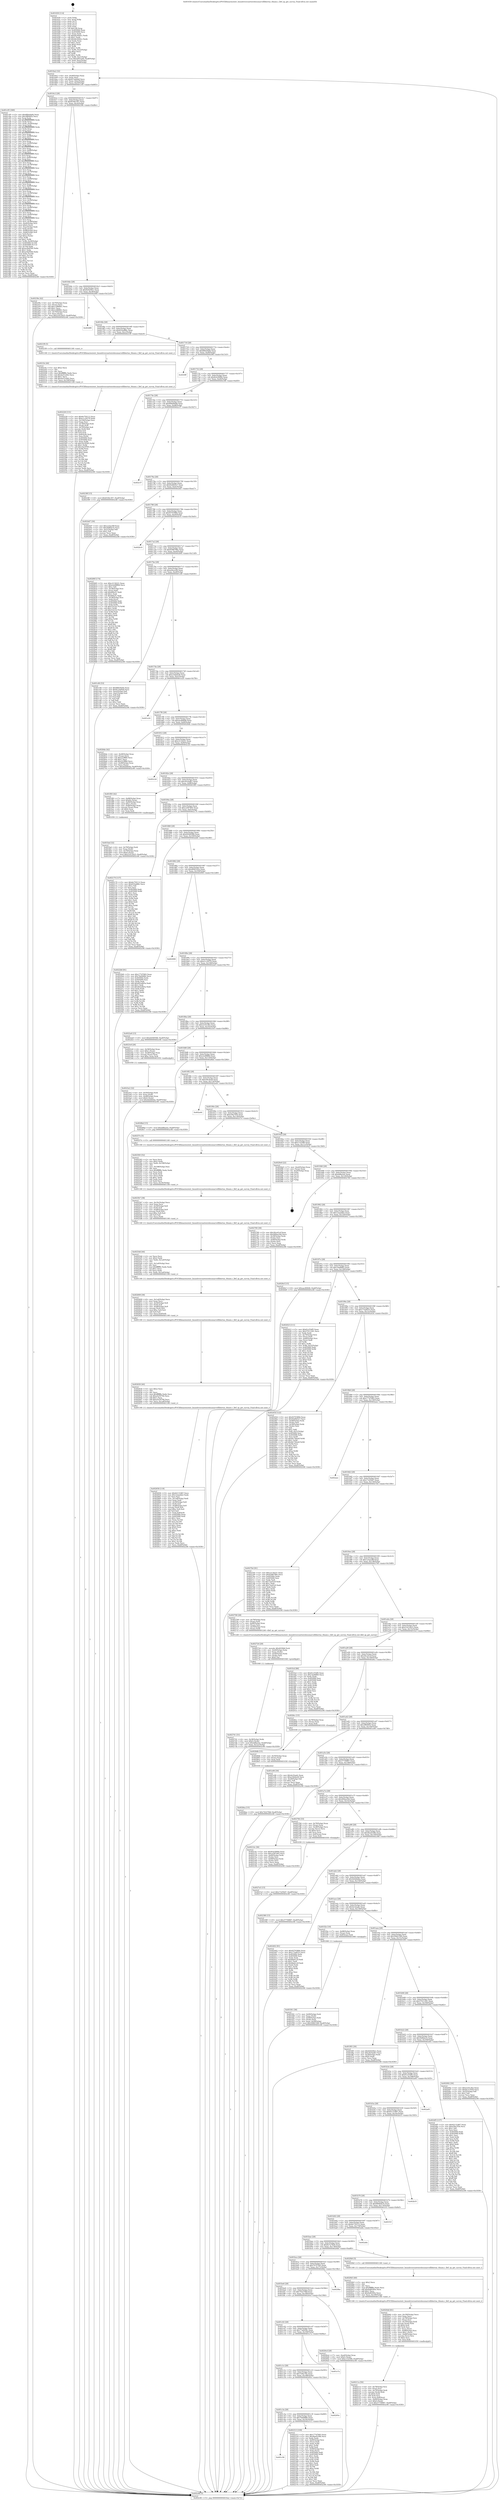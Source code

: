 digraph "0x401630" {
  label = "0x401630 (/mnt/c/Users/mathe/Desktop/tcc/POCII/binaries/extr_linuxdriversnetwirelessmarvelllibertas_tfmain.c_lbtf_op_get_survey_Final-ollvm.out::main(0))"
  labelloc = "t"
  node[shape=record]

  Entry [label="",width=0.3,height=0.3,shape=circle,fillcolor=black,style=filled]
  "0x4016a2" [label="{
     0x4016a2 [32]\l
     | [instrs]\l
     &nbsp;&nbsp;0x4016a2 \<+6\>: mov -0xa8(%rbp),%eax\l
     &nbsp;&nbsp;0x4016a8 \<+2\>: mov %eax,%ecx\l
     &nbsp;&nbsp;0x4016aa \<+6\>: sub $0x813ab9a9,%ecx\l
     &nbsp;&nbsp;0x4016b0 \<+6\>: mov %eax,-0xbc(%rbp)\l
     &nbsp;&nbsp;0x4016b6 \<+6\>: mov %ecx,-0xc0(%rbp)\l
     &nbsp;&nbsp;0x4016bc \<+6\>: je 0000000000401c95 \<main+0x665\>\l
  }"]
  "0x401c95" [label="{
     0x401c95 [369]\l
     | [instrs]\l
     &nbsp;&nbsp;0x401c95 \<+5\>: mov $0x880e9abb,%eax\l
     &nbsp;&nbsp;0x401c9a \<+5\>: mov $0x2ff0085e,%ecx\l
     &nbsp;&nbsp;0x401c9f \<+3\>: mov %rsp,%rdx\l
     &nbsp;&nbsp;0x401ca2 \<+4\>: add $0xfffffffffffffff0,%rdx\l
     &nbsp;&nbsp;0x401ca6 \<+3\>: mov %rdx,%rsp\l
     &nbsp;&nbsp;0x401ca9 \<+7\>: mov %rdx,-0xa0(%rbp)\l
     &nbsp;&nbsp;0x401cb0 \<+3\>: mov %rsp,%rdx\l
     &nbsp;&nbsp;0x401cb3 \<+4\>: add $0xfffffffffffffff0,%rdx\l
     &nbsp;&nbsp;0x401cb7 \<+3\>: mov %rdx,%rsp\l
     &nbsp;&nbsp;0x401cba \<+3\>: mov %rsp,%rsi\l
     &nbsp;&nbsp;0x401cbd \<+4\>: add $0xfffffffffffffff0,%rsi\l
     &nbsp;&nbsp;0x401cc1 \<+3\>: mov %rsi,%rsp\l
     &nbsp;&nbsp;0x401cc4 \<+7\>: mov %rsi,-0x98(%rbp)\l
     &nbsp;&nbsp;0x401ccb \<+3\>: mov %rsp,%rsi\l
     &nbsp;&nbsp;0x401cce \<+4\>: add $0xfffffffffffffff0,%rsi\l
     &nbsp;&nbsp;0x401cd2 \<+3\>: mov %rsi,%rsp\l
     &nbsp;&nbsp;0x401cd5 \<+7\>: mov %rsi,-0x90(%rbp)\l
     &nbsp;&nbsp;0x401cdc \<+3\>: mov %rsp,%rsi\l
     &nbsp;&nbsp;0x401cdf \<+4\>: add $0xfffffffffffffff0,%rsi\l
     &nbsp;&nbsp;0x401ce3 \<+3\>: mov %rsi,%rsp\l
     &nbsp;&nbsp;0x401ce6 \<+7\>: mov %rsi,-0x88(%rbp)\l
     &nbsp;&nbsp;0x401ced \<+3\>: mov %rsp,%rsi\l
     &nbsp;&nbsp;0x401cf0 \<+4\>: add $0xfffffffffffffff0,%rsi\l
     &nbsp;&nbsp;0x401cf4 \<+3\>: mov %rsi,%rsp\l
     &nbsp;&nbsp;0x401cf7 \<+4\>: mov %rsi,-0x80(%rbp)\l
     &nbsp;&nbsp;0x401cfb \<+3\>: mov %rsp,%rsi\l
     &nbsp;&nbsp;0x401cfe \<+4\>: add $0xfffffffffffffff0,%rsi\l
     &nbsp;&nbsp;0x401d02 \<+3\>: mov %rsi,%rsp\l
     &nbsp;&nbsp;0x401d05 \<+4\>: mov %rsi,-0x78(%rbp)\l
     &nbsp;&nbsp;0x401d09 \<+3\>: mov %rsp,%rsi\l
     &nbsp;&nbsp;0x401d0c \<+4\>: add $0xfffffffffffffff0,%rsi\l
     &nbsp;&nbsp;0x401d10 \<+3\>: mov %rsi,%rsp\l
     &nbsp;&nbsp;0x401d13 \<+4\>: mov %rsi,-0x70(%rbp)\l
     &nbsp;&nbsp;0x401d17 \<+3\>: mov %rsp,%rsi\l
     &nbsp;&nbsp;0x401d1a \<+4\>: add $0xfffffffffffffff0,%rsi\l
     &nbsp;&nbsp;0x401d1e \<+3\>: mov %rsi,%rsp\l
     &nbsp;&nbsp;0x401d21 \<+4\>: mov %rsi,-0x68(%rbp)\l
     &nbsp;&nbsp;0x401d25 \<+3\>: mov %rsp,%rsi\l
     &nbsp;&nbsp;0x401d28 \<+4\>: add $0xfffffffffffffff0,%rsi\l
     &nbsp;&nbsp;0x401d2c \<+3\>: mov %rsi,%rsp\l
     &nbsp;&nbsp;0x401d2f \<+4\>: mov %rsi,-0x60(%rbp)\l
     &nbsp;&nbsp;0x401d33 \<+3\>: mov %rsp,%rsi\l
     &nbsp;&nbsp;0x401d36 \<+4\>: add $0xfffffffffffffff0,%rsi\l
     &nbsp;&nbsp;0x401d3a \<+3\>: mov %rsi,%rsp\l
     &nbsp;&nbsp;0x401d3d \<+4\>: mov %rsi,-0x58(%rbp)\l
     &nbsp;&nbsp;0x401d41 \<+3\>: mov %rsp,%rsi\l
     &nbsp;&nbsp;0x401d44 \<+4\>: add $0xfffffffffffffff0,%rsi\l
     &nbsp;&nbsp;0x401d48 \<+3\>: mov %rsi,%rsp\l
     &nbsp;&nbsp;0x401d4b \<+4\>: mov %rsi,-0x50(%rbp)\l
     &nbsp;&nbsp;0x401d4f \<+3\>: mov %rsp,%rsi\l
     &nbsp;&nbsp;0x401d52 \<+4\>: add $0xfffffffffffffff0,%rsi\l
     &nbsp;&nbsp;0x401d56 \<+3\>: mov %rsi,%rsp\l
     &nbsp;&nbsp;0x401d59 \<+4\>: mov %rsi,-0x48(%rbp)\l
     &nbsp;&nbsp;0x401d5d \<+3\>: mov %rsp,%rsi\l
     &nbsp;&nbsp;0x401d60 \<+4\>: add $0xfffffffffffffff0,%rsi\l
     &nbsp;&nbsp;0x401d64 \<+3\>: mov %rsi,%rsp\l
     &nbsp;&nbsp;0x401d67 \<+4\>: mov %rsi,-0x40(%rbp)\l
     &nbsp;&nbsp;0x401d6b \<+3\>: mov %rsp,%rsi\l
     &nbsp;&nbsp;0x401d6e \<+4\>: add $0xfffffffffffffff0,%rsi\l
     &nbsp;&nbsp;0x401d72 \<+3\>: mov %rsi,%rsp\l
     &nbsp;&nbsp;0x401d75 \<+4\>: mov %rsi,-0x38(%rbp)\l
     &nbsp;&nbsp;0x401d79 \<+7\>: mov -0xa0(%rbp),%rsi\l
     &nbsp;&nbsp;0x401d80 \<+6\>: movl $0x0,(%rsi)\l
     &nbsp;&nbsp;0x401d86 \<+6\>: mov -0xac(%rbp),%edi\l
     &nbsp;&nbsp;0x401d8c \<+2\>: mov %edi,(%rdx)\l
     &nbsp;&nbsp;0x401d8e \<+7\>: mov -0x98(%rbp),%rsi\l
     &nbsp;&nbsp;0x401d95 \<+7\>: mov -0xb8(%rbp),%r8\l
     &nbsp;&nbsp;0x401d9c \<+3\>: mov %r8,(%rsi)\l
     &nbsp;&nbsp;0x401d9f \<+3\>: cmpl $0x2,(%rdx)\l
     &nbsp;&nbsp;0x401da2 \<+4\>: setne %r9b\l
     &nbsp;&nbsp;0x401da6 \<+4\>: and $0x1,%r9b\l
     &nbsp;&nbsp;0x401daa \<+4\>: mov %r9b,-0x29(%rbp)\l
     &nbsp;&nbsp;0x401dae \<+8\>: mov 0x405064,%r10d\l
     &nbsp;&nbsp;0x401db6 \<+8\>: mov 0x405068,%r11d\l
     &nbsp;&nbsp;0x401dbe \<+3\>: mov %r10d,%ebx\l
     &nbsp;&nbsp;0x401dc1 \<+6\>: add $0xac8a6564,%ebx\l
     &nbsp;&nbsp;0x401dc7 \<+3\>: sub $0x1,%ebx\l
     &nbsp;&nbsp;0x401dca \<+6\>: sub $0xac8a6564,%ebx\l
     &nbsp;&nbsp;0x401dd0 \<+4\>: imul %ebx,%r10d\l
     &nbsp;&nbsp;0x401dd4 \<+4\>: and $0x1,%r10d\l
     &nbsp;&nbsp;0x401dd8 \<+4\>: cmp $0x0,%r10d\l
     &nbsp;&nbsp;0x401ddc \<+4\>: sete %r9b\l
     &nbsp;&nbsp;0x401de0 \<+4\>: cmp $0xa,%r11d\l
     &nbsp;&nbsp;0x401de4 \<+4\>: setl %r14b\l
     &nbsp;&nbsp;0x401de8 \<+3\>: mov %r9b,%r15b\l
     &nbsp;&nbsp;0x401deb \<+3\>: and %r14b,%r15b\l
     &nbsp;&nbsp;0x401dee \<+3\>: xor %r14b,%r9b\l
     &nbsp;&nbsp;0x401df1 \<+3\>: or %r9b,%r15b\l
     &nbsp;&nbsp;0x401df4 \<+4\>: test $0x1,%r15b\l
     &nbsp;&nbsp;0x401df8 \<+3\>: cmovne %ecx,%eax\l
     &nbsp;&nbsp;0x401dfb \<+6\>: mov %eax,-0xa8(%rbp)\l
     &nbsp;&nbsp;0x401e01 \<+5\>: jmp 0000000000402c66 \<main+0x1636\>\l
  }"]
  "0x4016c2" [label="{
     0x4016c2 [28]\l
     | [instrs]\l
     &nbsp;&nbsp;0x4016c2 \<+5\>: jmp 00000000004016c7 \<main+0x97\>\l
     &nbsp;&nbsp;0x4016c7 \<+6\>: mov -0xbc(%rbp),%eax\l
     &nbsp;&nbsp;0x4016cd \<+5\>: sub $0x8184c307,%eax\l
     &nbsp;&nbsp;0x4016d2 \<+6\>: mov %eax,-0xc4(%rbp)\l
     &nbsp;&nbsp;0x4016d8 \<+6\>: je 000000000040239e \<main+0xd6e\>\l
  }"]
  Exit [label="",width=0.3,height=0.3,shape=circle,fillcolor=black,style=filled,peripheries=2]
  "0x40239e" [label="{
     0x40239e [42]\l
     | [instrs]\l
     &nbsp;&nbsp;0x40239e \<+4\>: mov -0x70(%rbp),%rax\l
     &nbsp;&nbsp;0x4023a2 \<+2\>: mov (%rax),%ecx\l
     &nbsp;&nbsp;0x4023a4 \<+6\>: add $0x1cf689b1,%ecx\l
     &nbsp;&nbsp;0x4023aa \<+3\>: add $0x1,%ecx\l
     &nbsp;&nbsp;0x4023ad \<+6\>: sub $0x1cf689b1,%ecx\l
     &nbsp;&nbsp;0x4023b3 \<+4\>: mov -0x70(%rbp),%rax\l
     &nbsp;&nbsp;0x4023b7 \<+2\>: mov %ecx,(%rax)\l
     &nbsp;&nbsp;0x4023b9 \<+10\>: movl $0x21612b23,-0xa8(%rbp)\l
     &nbsp;&nbsp;0x4023c3 \<+5\>: jmp 0000000000402c66 \<main+0x1636\>\l
  }"]
  "0x4016de" [label="{
     0x4016de [28]\l
     | [instrs]\l
     &nbsp;&nbsp;0x4016de \<+5\>: jmp 00000000004016e3 \<main+0xb3\>\l
     &nbsp;&nbsp;0x4016e3 \<+6\>: mov -0xbc(%rbp),%eax\l
     &nbsp;&nbsp;0x4016e9 \<+5\>: sub $0x82020fe1,%eax\l
     &nbsp;&nbsp;0x4016ee \<+6\>: mov %eax,-0xc8(%rbp)\l
     &nbsp;&nbsp;0x4016f4 \<+6\>: je 00000000004028f9 \<main+0x12c9\>\l
  }"]
  "0x4028ea" [label="{
     0x4028ea [15]\l
     | [instrs]\l
     &nbsp;&nbsp;0x4028ea \<+10\>: movl $0x742276bf,-0xa8(%rbp)\l
     &nbsp;&nbsp;0x4028f4 \<+5\>: jmp 0000000000402c66 \<main+0x1636\>\l
  }"]
  "0x4028f9" [label="{
     0x4028f9\l
  }", style=dashed]
  "0x4016fa" [label="{
     0x4016fa [28]\l
     | [instrs]\l
     &nbsp;&nbsp;0x4016fa \<+5\>: jmp 00000000004016ff \<main+0xcf\>\l
     &nbsp;&nbsp;0x4016ff \<+6\>: mov -0xbc(%rbp),%eax\l
     &nbsp;&nbsp;0x401705 \<+5\>: sub $0x835ed86c,%eax\l
     &nbsp;&nbsp;0x40170a \<+6\>: mov %eax,-0xcc(%rbp)\l
     &nbsp;&nbsp;0x401710 \<+6\>: je 00000000004021f9 \<main+0xbc9\>\l
  }"]
  "0x4028db" [label="{
     0x4028db [15]\l
     | [instrs]\l
     &nbsp;&nbsp;0x4028db \<+4\>: mov -0x50(%rbp),%rax\l
     &nbsp;&nbsp;0x4028df \<+3\>: mov (%rax),%rax\l
     &nbsp;&nbsp;0x4028e2 \<+3\>: mov %rax,%rdi\l
     &nbsp;&nbsp;0x4028e5 \<+5\>: call 0000000000401030 \<free@plt\>\l
     | [calls]\l
     &nbsp;&nbsp;0x401030 \{1\} (unknown)\l
  }"]
  "0x4021f9" [label="{
     0x4021f9 [5]\l
     | [instrs]\l
     &nbsp;&nbsp;0x4021f9 \<+5\>: call 0000000000401160 \<next_i\>\l
     | [calls]\l
     &nbsp;&nbsp;0x401160 \{1\} (/mnt/c/Users/mathe/Desktop/tcc/POCII/binaries/extr_linuxdriversnetwirelessmarvelllibertas_tfmain.c_lbtf_op_get_survey_Final-ollvm.out::next_i)\l
  }"]
  "0x401716" [label="{
     0x401716 [28]\l
     | [instrs]\l
     &nbsp;&nbsp;0x401716 \<+5\>: jmp 000000000040171b \<main+0xeb\>\l
     &nbsp;&nbsp;0x40171b \<+6\>: mov -0xbc(%rbp),%eax\l
     &nbsp;&nbsp;0x401721 \<+5\>: sub $0x880e9abb,%eax\l
     &nbsp;&nbsp;0x401726 \<+6\>: mov %eax,-0xd0(%rbp)\l
     &nbsp;&nbsp;0x40172c \<+6\>: je 00000000004029ff \<main+0x13cf\>\l
  }"]
  "0x4027a5" [label="{
     0x4027a5 [15]\l
     | [instrs]\l
     &nbsp;&nbsp;0x4027a5 \<+10\>: movl $0x17ef30d7,-0xa8(%rbp)\l
     &nbsp;&nbsp;0x4027af \<+5\>: jmp 0000000000402c66 \<main+0x1636\>\l
  }"]
  "0x4029ff" [label="{
     0x4029ff\l
  }", style=dashed]
  "0x401732" [label="{
     0x401732 [28]\l
     | [instrs]\l
     &nbsp;&nbsp;0x401732 \<+5\>: jmp 0000000000401737 \<main+0x107\>\l
     &nbsp;&nbsp;0x401737 \<+6\>: mov -0xbc(%rbp),%eax\l
     &nbsp;&nbsp;0x40173d \<+5\>: sub $0x8cb30994,%eax\l
     &nbsp;&nbsp;0x401742 \<+6\>: mov %eax,-0xd4(%rbp)\l
     &nbsp;&nbsp;0x401748 \<+6\>: je 000000000040238f \<main+0xd5f\>\l
  }"]
  "0x402741" [label="{
     0x402741 [31]\l
     | [instrs]\l
     &nbsp;&nbsp;0x402741 \<+4\>: mov -0x38(%rbp),%rdx\l
     &nbsp;&nbsp;0x402745 \<+6\>: movl $0x0,(%rdx)\l
     &nbsp;&nbsp;0x40274b \<+10\>: movl $0xdd8a2ee,-0xa8(%rbp)\l
     &nbsp;&nbsp;0x402755 \<+6\>: mov %eax,-0x1ac(%rbp)\l
     &nbsp;&nbsp;0x40275b \<+5\>: jmp 0000000000402c66 \<main+0x1636\>\l
  }"]
  "0x40238f" [label="{
     0x40238f [15]\l
     | [instrs]\l
     &nbsp;&nbsp;0x40238f \<+10\>: movl $0x8184c307,-0xa8(%rbp)\l
     &nbsp;&nbsp;0x402399 \<+5\>: jmp 0000000000402c66 \<main+0x1636\>\l
  }"]
  "0x40174e" [label="{
     0x40174e [28]\l
     | [instrs]\l
     &nbsp;&nbsp;0x40174e \<+5\>: jmp 0000000000401753 \<main+0x123\>\l
     &nbsp;&nbsp;0x401753 \<+6\>: mov -0xbc(%rbp),%eax\l
     &nbsp;&nbsp;0x401759 \<+5\>: sub $0x90b0b648,%eax\l
     &nbsp;&nbsp;0x40175e \<+6\>: mov %eax,-0xd8(%rbp)\l
     &nbsp;&nbsp;0x401764 \<+6\>: je 0000000000402c57 \<main+0x1627\>\l
  }"]
  "0x402724" [label="{
     0x402724 [29]\l
     | [instrs]\l
     &nbsp;&nbsp;0x402724 \<+10\>: movabs $0x4030b6,%rdi\l
     &nbsp;&nbsp;0x40272e \<+4\>: mov -0x40(%rbp),%rdx\l
     &nbsp;&nbsp;0x402732 \<+2\>: mov %eax,(%rdx)\l
     &nbsp;&nbsp;0x402734 \<+4\>: mov -0x40(%rbp),%rdx\l
     &nbsp;&nbsp;0x402738 \<+2\>: mov (%rdx),%esi\l
     &nbsp;&nbsp;0x40273a \<+2\>: mov $0x0,%al\l
     &nbsp;&nbsp;0x40273c \<+5\>: call 0000000000401040 \<printf@plt\>\l
     | [calls]\l
     &nbsp;&nbsp;0x401040 \{1\} (unknown)\l
  }"]
  "0x402c57" [label="{
     0x402c57\l
  }", style=dashed]
  "0x40176a" [label="{
     0x40176a [28]\l
     | [instrs]\l
     &nbsp;&nbsp;0x40176a \<+5\>: jmp 000000000040176f \<main+0x13f\>\l
     &nbsp;&nbsp;0x40176f \<+6\>: mov -0xbc(%rbp),%eax\l
     &nbsp;&nbsp;0x401775 \<+5\>: sub $0x92d9d3e7,%eax\l
     &nbsp;&nbsp;0x40177a \<+6\>: mov %eax,-0xdc(%rbp)\l
     &nbsp;&nbsp;0x401780 \<+6\>: je 00000000004024d7 \<main+0xea7\>\l
  }"]
  "0x402658" [label="{
     0x402658 [119]\l
     | [instrs]\l
     &nbsp;&nbsp;0x402658 \<+5\>: mov $0x62131867,%ecx\l
     &nbsp;&nbsp;0x40265d \<+5\>: mov $0x12aaebb2,%edx\l
     &nbsp;&nbsp;0x402662 \<+2\>: xor %esi,%esi\l
     &nbsp;&nbsp;0x402664 \<+6\>: mov -0x1a8(%rbp),%edi\l
     &nbsp;&nbsp;0x40266a \<+3\>: imul %eax,%edi\l
     &nbsp;&nbsp;0x40266d \<+4\>: mov -0x50(%rbp),%r8\l
     &nbsp;&nbsp;0x402671 \<+3\>: mov (%r8),%r8\l
     &nbsp;&nbsp;0x402674 \<+4\>: mov -0x48(%rbp),%r9\l
     &nbsp;&nbsp;0x402678 \<+3\>: movslq (%r9),%r9\l
     &nbsp;&nbsp;0x40267b \<+4\>: imul $0xc,%r9,%r9\l
     &nbsp;&nbsp;0x40267f \<+3\>: add %r9,%r8\l
     &nbsp;&nbsp;0x402682 \<+4\>: mov %edi,0x8(%r8)\l
     &nbsp;&nbsp;0x402686 \<+7\>: mov 0x405064,%eax\l
     &nbsp;&nbsp;0x40268d \<+7\>: mov 0x405068,%edi\l
     &nbsp;&nbsp;0x402694 \<+3\>: sub $0x1,%esi\l
     &nbsp;&nbsp;0x402697 \<+3\>: mov %eax,%r10d\l
     &nbsp;&nbsp;0x40269a \<+3\>: add %esi,%r10d\l
     &nbsp;&nbsp;0x40269d \<+4\>: imul %r10d,%eax\l
     &nbsp;&nbsp;0x4026a1 \<+3\>: and $0x1,%eax\l
     &nbsp;&nbsp;0x4026a4 \<+3\>: cmp $0x0,%eax\l
     &nbsp;&nbsp;0x4026a7 \<+4\>: sete %r11b\l
     &nbsp;&nbsp;0x4026ab \<+3\>: cmp $0xa,%edi\l
     &nbsp;&nbsp;0x4026ae \<+3\>: setl %bl\l
     &nbsp;&nbsp;0x4026b1 \<+3\>: mov %r11b,%r14b\l
     &nbsp;&nbsp;0x4026b4 \<+3\>: and %bl,%r14b\l
     &nbsp;&nbsp;0x4026b7 \<+3\>: xor %bl,%r11b\l
     &nbsp;&nbsp;0x4026ba \<+3\>: or %r11b,%r14b\l
     &nbsp;&nbsp;0x4026bd \<+4\>: test $0x1,%r14b\l
     &nbsp;&nbsp;0x4026c1 \<+3\>: cmovne %edx,%ecx\l
     &nbsp;&nbsp;0x4026c4 \<+6\>: mov %ecx,-0xa8(%rbp)\l
     &nbsp;&nbsp;0x4026ca \<+5\>: jmp 0000000000402c66 \<main+0x1636\>\l
  }"]
  "0x4024d7" [label="{
     0x4024d7 [30]\l
     | [instrs]\l
     &nbsp;&nbsp;0x4024d7 \<+5\>: mov $0x1a5aa36f,%eax\l
     &nbsp;&nbsp;0x4024dc \<+5\>: mov $0x5bf8da1b,%ecx\l
     &nbsp;&nbsp;0x4024e1 \<+3\>: mov -0x21(%rbp),%dl\l
     &nbsp;&nbsp;0x4024e4 \<+3\>: test $0x1,%dl\l
     &nbsp;&nbsp;0x4024e7 \<+3\>: cmovne %ecx,%eax\l
     &nbsp;&nbsp;0x4024ea \<+6\>: mov %eax,-0xa8(%rbp)\l
     &nbsp;&nbsp;0x4024f0 \<+5\>: jmp 0000000000402c66 \<main+0x1636\>\l
  }"]
  "0x401786" [label="{
     0x401786 [28]\l
     | [instrs]\l
     &nbsp;&nbsp;0x401786 \<+5\>: jmp 000000000040178b \<main+0x15b\>\l
     &nbsp;&nbsp;0x40178b \<+6\>: mov -0xbc(%rbp),%eax\l
     &nbsp;&nbsp;0x401791 \<+5\>: sub $0x93703884,%eax\l
     &nbsp;&nbsp;0x401796 \<+6\>: mov %eax,-0xe0(%rbp)\l
     &nbsp;&nbsp;0x40179c \<+6\>: je 0000000000402b10 \<main+0x14e0\>\l
  }"]
  "0x402630" [label="{
     0x402630 [40]\l
     | [instrs]\l
     &nbsp;&nbsp;0x402630 \<+5\>: mov $0x2,%ecx\l
     &nbsp;&nbsp;0x402635 \<+1\>: cltd\l
     &nbsp;&nbsp;0x402636 \<+2\>: idiv %ecx\l
     &nbsp;&nbsp;0x402638 \<+6\>: imul $0xfffffffe,%edx,%ecx\l
     &nbsp;&nbsp;0x40263e \<+6\>: sub $0xa5e50794,%ecx\l
     &nbsp;&nbsp;0x402644 \<+3\>: add $0x1,%ecx\l
     &nbsp;&nbsp;0x402647 \<+6\>: add $0xa5e50794,%ecx\l
     &nbsp;&nbsp;0x40264d \<+6\>: mov %ecx,-0x1a8(%rbp)\l
     &nbsp;&nbsp;0x402653 \<+5\>: call 0000000000401160 \<next_i\>\l
     | [calls]\l
     &nbsp;&nbsp;0x401160 \{1\} (/mnt/c/Users/mathe/Desktop/tcc/POCII/binaries/extr_linuxdriversnetwirelessmarvelllibertas_tfmain.c_lbtf_op_get_survey_Final-ollvm.out::next_i)\l
  }"]
  "0x402b10" [label="{
     0x402b10\l
  }", style=dashed]
  "0x4017a2" [label="{
     0x4017a2 [28]\l
     | [instrs]\l
     &nbsp;&nbsp;0x4017a2 \<+5\>: jmp 00000000004017a7 \<main+0x177\>\l
     &nbsp;&nbsp;0x4017a7 \<+6\>: mov -0xbc(%rbp),%eax\l
     &nbsp;&nbsp;0x4017ad \<+5\>: sub $0x9388786e,%eax\l
     &nbsp;&nbsp;0x4017b2 \<+6\>: mov %eax,-0xe4(%rbp)\l
     &nbsp;&nbsp;0x4017b8 \<+6\>: je 000000000040280f \<main+0x11df\>\l
  }"]
  "0x402609" [label="{
     0x402609 [39]\l
     | [instrs]\l
     &nbsp;&nbsp;0x402609 \<+6\>: mov -0x1a4(%rbp),%ecx\l
     &nbsp;&nbsp;0x40260f \<+3\>: imul %eax,%ecx\l
     &nbsp;&nbsp;0x402612 \<+4\>: mov -0x50(%rbp),%r8\l
     &nbsp;&nbsp;0x402616 \<+3\>: mov (%r8),%r8\l
     &nbsp;&nbsp;0x402619 \<+4\>: mov -0x48(%rbp),%r9\l
     &nbsp;&nbsp;0x40261d \<+3\>: movslq (%r9),%r9\l
     &nbsp;&nbsp;0x402620 \<+4\>: imul $0xc,%r9,%r9\l
     &nbsp;&nbsp;0x402624 \<+3\>: add %r9,%r8\l
     &nbsp;&nbsp;0x402627 \<+4\>: mov %ecx,0x4(%r8)\l
     &nbsp;&nbsp;0x40262b \<+5\>: call 0000000000401160 \<next_i\>\l
     | [calls]\l
     &nbsp;&nbsp;0x401160 \{1\} (/mnt/c/Users/mathe/Desktop/tcc/POCII/binaries/extr_linuxdriversnetwirelessmarvelllibertas_tfmain.c_lbtf_op_get_survey_Final-ollvm.out::next_i)\l
  }"]
  "0x40280f" [label="{
     0x40280f [174]\l
     | [instrs]\l
     &nbsp;&nbsp;0x40280f \<+5\>: mov $0xc2134221,%eax\l
     &nbsp;&nbsp;0x402814 \<+5\>: mov $0xe2a9886d,%ecx\l
     &nbsp;&nbsp;0x402819 \<+2\>: mov $0x1,%dl\l
     &nbsp;&nbsp;0x40281b \<+4\>: mov -0x38(%rbp),%rsi\l
     &nbsp;&nbsp;0x40281f \<+2\>: mov (%rsi),%edi\l
     &nbsp;&nbsp;0x402821 \<+6\>: add $0x664cf1,%edi\l
     &nbsp;&nbsp;0x402827 \<+3\>: add $0x1,%edi\l
     &nbsp;&nbsp;0x40282a \<+6\>: sub $0x664cf1,%edi\l
     &nbsp;&nbsp;0x402830 \<+4\>: mov -0x38(%rbp),%rsi\l
     &nbsp;&nbsp;0x402834 \<+2\>: mov %edi,(%rsi)\l
     &nbsp;&nbsp;0x402836 \<+7\>: mov 0x405064,%edi\l
     &nbsp;&nbsp;0x40283d \<+8\>: mov 0x405068,%r8d\l
     &nbsp;&nbsp;0x402845 \<+3\>: mov %edi,%r9d\l
     &nbsp;&nbsp;0x402848 \<+7\>: sub $0x5321b170,%r9d\l
     &nbsp;&nbsp;0x40284f \<+4\>: sub $0x1,%r9d\l
     &nbsp;&nbsp;0x402853 \<+7\>: add $0x5321b170,%r9d\l
     &nbsp;&nbsp;0x40285a \<+4\>: imul %r9d,%edi\l
     &nbsp;&nbsp;0x40285e \<+3\>: and $0x1,%edi\l
     &nbsp;&nbsp;0x402861 \<+3\>: cmp $0x0,%edi\l
     &nbsp;&nbsp;0x402864 \<+4\>: sete %r10b\l
     &nbsp;&nbsp;0x402868 \<+4\>: cmp $0xa,%r8d\l
     &nbsp;&nbsp;0x40286c \<+4\>: setl %r11b\l
     &nbsp;&nbsp;0x402870 \<+3\>: mov %r10b,%bl\l
     &nbsp;&nbsp;0x402873 \<+3\>: xor $0xff,%bl\l
     &nbsp;&nbsp;0x402876 \<+3\>: mov %r11b,%r14b\l
     &nbsp;&nbsp;0x402879 \<+4\>: xor $0xff,%r14b\l
     &nbsp;&nbsp;0x40287d \<+3\>: xor $0x1,%dl\l
     &nbsp;&nbsp;0x402880 \<+3\>: mov %bl,%r15b\l
     &nbsp;&nbsp;0x402883 \<+4\>: and $0xff,%r15b\l
     &nbsp;&nbsp;0x402887 \<+3\>: and %dl,%r10b\l
     &nbsp;&nbsp;0x40288a \<+3\>: mov %r14b,%r12b\l
     &nbsp;&nbsp;0x40288d \<+4\>: and $0xff,%r12b\l
     &nbsp;&nbsp;0x402891 \<+3\>: and %dl,%r11b\l
     &nbsp;&nbsp;0x402894 \<+3\>: or %r10b,%r15b\l
     &nbsp;&nbsp;0x402897 \<+3\>: or %r11b,%r12b\l
     &nbsp;&nbsp;0x40289a \<+3\>: xor %r12b,%r15b\l
     &nbsp;&nbsp;0x40289d \<+3\>: or %r14b,%bl\l
     &nbsp;&nbsp;0x4028a0 \<+3\>: xor $0xff,%bl\l
     &nbsp;&nbsp;0x4028a3 \<+3\>: or $0x1,%dl\l
     &nbsp;&nbsp;0x4028a6 \<+2\>: and %dl,%bl\l
     &nbsp;&nbsp;0x4028a8 \<+3\>: or %bl,%r15b\l
     &nbsp;&nbsp;0x4028ab \<+4\>: test $0x1,%r15b\l
     &nbsp;&nbsp;0x4028af \<+3\>: cmovne %ecx,%eax\l
     &nbsp;&nbsp;0x4028b2 \<+6\>: mov %eax,-0xa8(%rbp)\l
     &nbsp;&nbsp;0x4028b8 \<+5\>: jmp 0000000000402c66 \<main+0x1636\>\l
  }"]
  "0x4017be" [label="{
     0x4017be [28]\l
     | [instrs]\l
     &nbsp;&nbsp;0x4017be \<+5\>: jmp 00000000004017c3 \<main+0x193\>\l
     &nbsp;&nbsp;0x4017c3 \<+6\>: mov -0xbc(%rbp),%eax\l
     &nbsp;&nbsp;0x4017c9 \<+5\>: sub $0xa04ce2fd,%eax\l
     &nbsp;&nbsp;0x4017ce \<+6\>: mov %eax,-0xe8(%rbp)\l
     &nbsp;&nbsp;0x4017d4 \<+6\>: je 0000000000401c60 \<main+0x630\>\l
  }"]
  "0x4025dd" [label="{
     0x4025dd [44]\l
     | [instrs]\l
     &nbsp;&nbsp;0x4025dd \<+2\>: xor %ecx,%ecx\l
     &nbsp;&nbsp;0x4025df \<+5\>: mov $0x2,%edx\l
     &nbsp;&nbsp;0x4025e4 \<+6\>: mov %edx,-0x1a0(%rbp)\l
     &nbsp;&nbsp;0x4025ea \<+1\>: cltd\l
     &nbsp;&nbsp;0x4025eb \<+6\>: mov -0x1a0(%rbp),%esi\l
     &nbsp;&nbsp;0x4025f1 \<+2\>: idiv %esi\l
     &nbsp;&nbsp;0x4025f3 \<+6\>: imul $0xfffffffe,%edx,%edx\l
     &nbsp;&nbsp;0x4025f9 \<+3\>: sub $0x1,%ecx\l
     &nbsp;&nbsp;0x4025fc \<+2\>: sub %ecx,%edx\l
     &nbsp;&nbsp;0x4025fe \<+6\>: mov %edx,-0x1a4(%rbp)\l
     &nbsp;&nbsp;0x402604 \<+5\>: call 0000000000401160 \<next_i\>\l
     | [calls]\l
     &nbsp;&nbsp;0x401160 \{1\} (/mnt/c/Users/mathe/Desktop/tcc/POCII/binaries/extr_linuxdriversnetwirelessmarvelllibertas_tfmain.c_lbtf_op_get_survey_Final-ollvm.out::next_i)\l
  }"]
  "0x401c60" [label="{
     0x401c60 [53]\l
     | [instrs]\l
     &nbsp;&nbsp;0x401c60 \<+5\>: mov $0x880e9abb,%eax\l
     &nbsp;&nbsp;0x401c65 \<+5\>: mov $0x813ab9a9,%ecx\l
     &nbsp;&nbsp;0x401c6a \<+6\>: mov -0xa2(%rbp),%dl\l
     &nbsp;&nbsp;0x401c70 \<+7\>: mov -0xa1(%rbp),%sil\l
     &nbsp;&nbsp;0x401c77 \<+3\>: mov %dl,%dil\l
     &nbsp;&nbsp;0x401c7a \<+3\>: and %sil,%dil\l
     &nbsp;&nbsp;0x401c7d \<+3\>: xor %sil,%dl\l
     &nbsp;&nbsp;0x401c80 \<+3\>: or %dl,%dil\l
     &nbsp;&nbsp;0x401c83 \<+4\>: test $0x1,%dil\l
     &nbsp;&nbsp;0x401c87 \<+3\>: cmovne %ecx,%eax\l
     &nbsp;&nbsp;0x401c8a \<+6\>: mov %eax,-0xa8(%rbp)\l
     &nbsp;&nbsp;0x401c90 \<+5\>: jmp 0000000000402c66 \<main+0x1636\>\l
  }"]
  "0x4017da" [label="{
     0x4017da [28]\l
     | [instrs]\l
     &nbsp;&nbsp;0x4017da \<+5\>: jmp 00000000004017df \<main+0x1af\>\l
     &nbsp;&nbsp;0x4017df \<+6\>: mov -0xbc(%rbp),%eax\l
     &nbsp;&nbsp;0x4017e5 \<+5\>: sub $0xa1bbda28,%eax\l
     &nbsp;&nbsp;0x4017ea \<+6\>: mov %eax,-0xec(%rbp)\l
     &nbsp;&nbsp;0x4017f0 \<+6\>: je 0000000000401e24 \<main+0x7f4\>\l
  }"]
  "0x402c66" [label="{
     0x402c66 [5]\l
     | [instrs]\l
     &nbsp;&nbsp;0x402c66 \<+5\>: jmp 00000000004016a2 \<main+0x72\>\l
  }"]
  "0x401630" [label="{
     0x401630 [114]\l
     | [instrs]\l
     &nbsp;&nbsp;0x401630 \<+1\>: push %rbp\l
     &nbsp;&nbsp;0x401631 \<+3\>: mov %rsp,%rbp\l
     &nbsp;&nbsp;0x401634 \<+2\>: push %r15\l
     &nbsp;&nbsp;0x401636 \<+2\>: push %r14\l
     &nbsp;&nbsp;0x401638 \<+2\>: push %r12\l
     &nbsp;&nbsp;0x40163a \<+1\>: push %rbx\l
     &nbsp;&nbsp;0x40163b \<+7\>: sub $0x1d0,%rsp\l
     &nbsp;&nbsp;0x401642 \<+7\>: mov 0x405064,%eax\l
     &nbsp;&nbsp;0x401649 \<+7\>: mov 0x405068,%ecx\l
     &nbsp;&nbsp;0x401650 \<+2\>: mov %eax,%edx\l
     &nbsp;&nbsp;0x401652 \<+6\>: sub $0xbb344dcc,%edx\l
     &nbsp;&nbsp;0x401658 \<+3\>: sub $0x1,%edx\l
     &nbsp;&nbsp;0x40165b \<+6\>: add $0xbb344dcc,%edx\l
     &nbsp;&nbsp;0x401661 \<+3\>: imul %edx,%eax\l
     &nbsp;&nbsp;0x401664 \<+3\>: and $0x1,%eax\l
     &nbsp;&nbsp;0x401667 \<+3\>: cmp $0x0,%eax\l
     &nbsp;&nbsp;0x40166a \<+4\>: sete %r8b\l
     &nbsp;&nbsp;0x40166e \<+4\>: and $0x1,%r8b\l
     &nbsp;&nbsp;0x401672 \<+7\>: mov %r8b,-0xa2(%rbp)\l
     &nbsp;&nbsp;0x401679 \<+3\>: cmp $0xa,%ecx\l
     &nbsp;&nbsp;0x40167c \<+4\>: setl %r8b\l
     &nbsp;&nbsp;0x401680 \<+4\>: and $0x1,%r8b\l
     &nbsp;&nbsp;0x401684 \<+7\>: mov %r8b,-0xa1(%rbp)\l
     &nbsp;&nbsp;0x40168b \<+10\>: movl $0xa04ce2fd,-0xa8(%rbp)\l
     &nbsp;&nbsp;0x401695 \<+6\>: mov %edi,-0xac(%rbp)\l
     &nbsp;&nbsp;0x40169b \<+7\>: mov %rsi,-0xb8(%rbp)\l
  }"]
  "0x4025b7" [label="{
     0x4025b7 [38]\l
     | [instrs]\l
     &nbsp;&nbsp;0x4025b7 \<+6\>: mov -0x19c(%rbp),%ecx\l
     &nbsp;&nbsp;0x4025bd \<+3\>: imul %eax,%ecx\l
     &nbsp;&nbsp;0x4025c0 \<+4\>: mov -0x50(%rbp),%r8\l
     &nbsp;&nbsp;0x4025c4 \<+3\>: mov (%r8),%r8\l
     &nbsp;&nbsp;0x4025c7 \<+4\>: mov -0x48(%rbp),%r9\l
     &nbsp;&nbsp;0x4025cb \<+3\>: movslq (%r9),%r9\l
     &nbsp;&nbsp;0x4025ce \<+4\>: imul $0xc,%r9,%r9\l
     &nbsp;&nbsp;0x4025d2 \<+3\>: add %r9,%r8\l
     &nbsp;&nbsp;0x4025d5 \<+3\>: mov %ecx,(%r8)\l
     &nbsp;&nbsp;0x4025d8 \<+5\>: call 0000000000401160 \<next_i\>\l
     | [calls]\l
     &nbsp;&nbsp;0x401160 \{1\} (/mnt/c/Users/mathe/Desktop/tcc/POCII/binaries/extr_linuxdriversnetwirelessmarvelllibertas_tfmain.c_lbtf_op_get_survey_Final-ollvm.out::next_i)\l
  }"]
  "0x402583" [label="{
     0x402583 [52]\l
     | [instrs]\l
     &nbsp;&nbsp;0x402583 \<+2\>: xor %ecx,%ecx\l
     &nbsp;&nbsp;0x402585 \<+5\>: mov $0x2,%edx\l
     &nbsp;&nbsp;0x40258a \<+6\>: mov %edx,-0x198(%rbp)\l
     &nbsp;&nbsp;0x402590 \<+1\>: cltd\l
     &nbsp;&nbsp;0x402591 \<+6\>: mov -0x198(%rbp),%esi\l
     &nbsp;&nbsp;0x402597 \<+2\>: idiv %esi\l
     &nbsp;&nbsp;0x402599 \<+6\>: imul $0xfffffffe,%edx,%edx\l
     &nbsp;&nbsp;0x40259f \<+2\>: mov %ecx,%edi\l
     &nbsp;&nbsp;0x4025a1 \<+2\>: sub %edx,%edi\l
     &nbsp;&nbsp;0x4025a3 \<+2\>: mov %ecx,%edx\l
     &nbsp;&nbsp;0x4025a5 \<+3\>: sub $0x1,%edx\l
     &nbsp;&nbsp;0x4025a8 \<+2\>: add %edx,%edi\l
     &nbsp;&nbsp;0x4025aa \<+2\>: sub %edi,%ecx\l
     &nbsp;&nbsp;0x4025ac \<+6\>: mov %ecx,-0x19c(%rbp)\l
     &nbsp;&nbsp;0x4025b2 \<+5\>: call 0000000000401160 \<next_i\>\l
     | [calls]\l
     &nbsp;&nbsp;0x401160 \{1\} (/mnt/c/Users/mathe/Desktop/tcc/POCII/binaries/extr_linuxdriversnetwirelessmarvelllibertas_tfmain.c_lbtf_op_get_survey_Final-ollvm.out::next_i)\l
  }"]
  "0x401e24" [label="{
     0x401e24\l
  }", style=dashed]
  "0x4017f6" [label="{
     0x4017f6 [28]\l
     | [instrs]\l
     &nbsp;&nbsp;0x4017f6 \<+5\>: jmp 00000000004017fb \<main+0x1cb\>\l
     &nbsp;&nbsp;0x4017fb \<+6\>: mov -0xbc(%rbp),%eax\l
     &nbsp;&nbsp;0x401801 \<+5\>: sub $0xaac80648,%eax\l
     &nbsp;&nbsp;0x401806 \<+6\>: mov %eax,-0xf0(%rbp)\l
     &nbsp;&nbsp;0x40180c \<+6\>: je 00000000004026de \<main+0x10ae\>\l
  }"]
  "0x4023e2" [label="{
     0x4023e2 [32]\l
     | [instrs]\l
     &nbsp;&nbsp;0x4023e2 \<+4\>: mov -0x50(%rbp),%rdi\l
     &nbsp;&nbsp;0x4023e6 \<+3\>: mov %rax,(%rdi)\l
     &nbsp;&nbsp;0x4023e9 \<+4\>: mov -0x48(%rbp),%rax\l
     &nbsp;&nbsp;0x4023ed \<+6\>: movl $0x0,(%rax)\l
     &nbsp;&nbsp;0x4023f3 \<+10\>: movl $0x4d2b6eba,-0xa8(%rbp)\l
     &nbsp;&nbsp;0x4023fd \<+5\>: jmp 0000000000402c66 \<main+0x1636\>\l
  }"]
  "0x4026de" [label="{
     0x4026de [42]\l
     | [instrs]\l
     &nbsp;&nbsp;0x4026de \<+4\>: mov -0x48(%rbp),%rax\l
     &nbsp;&nbsp;0x4026e2 \<+2\>: mov (%rax),%ecx\l
     &nbsp;&nbsp;0x4026e4 \<+6\>: sub $0x223ffb6,%ecx\l
     &nbsp;&nbsp;0x4026ea \<+3\>: add $0x1,%ecx\l
     &nbsp;&nbsp;0x4026ed \<+6\>: add $0x223ffb6,%ecx\l
     &nbsp;&nbsp;0x4026f3 \<+4\>: mov -0x48(%rbp),%rax\l
     &nbsp;&nbsp;0x4026f7 \<+2\>: mov %ecx,(%rax)\l
     &nbsp;&nbsp;0x4026f9 \<+10\>: movl $0x4d2b6eba,-0xa8(%rbp)\l
     &nbsp;&nbsp;0x402703 \<+5\>: jmp 0000000000402c66 \<main+0x1636\>\l
  }"]
  "0x401812" [label="{
     0x401812 [28]\l
     | [instrs]\l
     &nbsp;&nbsp;0x401812 \<+5\>: jmp 0000000000401817 \<main+0x1e7\>\l
     &nbsp;&nbsp;0x401817 \<+6\>: mov -0xbc(%rbp),%eax\l
     &nbsp;&nbsp;0x40181d \<+5\>: sub $0xc2134221,%eax\l
     &nbsp;&nbsp;0x401822 \<+6\>: mov %eax,-0xf4(%rbp)\l
     &nbsp;&nbsp;0x401828 \<+6\>: je 0000000000402c2d \<main+0x15fd\>\l
  }"]
  "0x401c56" [label="{
     0x401c56\l
  }", style=dashed]
  "0x402c2d" [label="{
     0x402c2d\l
  }", style=dashed]
  "0x40182e" [label="{
     0x40182e [28]\l
     | [instrs]\l
     &nbsp;&nbsp;0x40182e \<+5\>: jmp 0000000000401833 \<main+0x203\>\l
     &nbsp;&nbsp;0x401833 \<+6\>: mov -0xbc(%rbp),%eax\l
     &nbsp;&nbsp;0x401839 \<+5\>: sub $0xc810adb7,%eax\l
     &nbsp;&nbsp;0x40183e \<+6\>: mov %eax,-0xf8(%rbp)\l
     &nbsp;&nbsp;0x401844 \<+6\>: je 0000000000401f83 \<main+0x953\>\l
  }"]
  "0x402313" [label="{
     0x402313 [109]\l
     | [instrs]\l
     &nbsp;&nbsp;0x402313 \<+5\>: mov $0x177d7683,%eax\l
     &nbsp;&nbsp;0x402318 \<+5\>: mov $0x4bed339b,%ecx\l
     &nbsp;&nbsp;0x40231d \<+2\>: xor %edx,%edx\l
     &nbsp;&nbsp;0x40231f \<+4\>: mov -0x60(%rbp),%rsi\l
     &nbsp;&nbsp;0x402323 \<+2\>: mov (%rsi),%edi\l
     &nbsp;&nbsp;0x402325 \<+3\>: mov %edx,%r8d\l
     &nbsp;&nbsp;0x402328 \<+4\>: sub $0x1,%r8d\l
     &nbsp;&nbsp;0x40232c \<+3\>: sub %r8d,%edi\l
     &nbsp;&nbsp;0x40232f \<+4\>: mov -0x60(%rbp),%rsi\l
     &nbsp;&nbsp;0x402333 \<+2\>: mov %edi,(%rsi)\l
     &nbsp;&nbsp;0x402335 \<+7\>: mov 0x405064,%edi\l
     &nbsp;&nbsp;0x40233c \<+8\>: mov 0x405068,%r8d\l
     &nbsp;&nbsp;0x402344 \<+3\>: sub $0x1,%edx\l
     &nbsp;&nbsp;0x402347 \<+3\>: mov %edi,%r9d\l
     &nbsp;&nbsp;0x40234a \<+3\>: add %edx,%r9d\l
     &nbsp;&nbsp;0x40234d \<+4\>: imul %r9d,%edi\l
     &nbsp;&nbsp;0x402351 \<+3\>: and $0x1,%edi\l
     &nbsp;&nbsp;0x402354 \<+3\>: cmp $0x0,%edi\l
     &nbsp;&nbsp;0x402357 \<+4\>: sete %r10b\l
     &nbsp;&nbsp;0x40235b \<+4\>: cmp $0xa,%r8d\l
     &nbsp;&nbsp;0x40235f \<+4\>: setl %r11b\l
     &nbsp;&nbsp;0x402363 \<+3\>: mov %r10b,%bl\l
     &nbsp;&nbsp;0x402366 \<+3\>: and %r11b,%bl\l
     &nbsp;&nbsp;0x402369 \<+3\>: xor %r11b,%r10b\l
     &nbsp;&nbsp;0x40236c \<+3\>: or %r10b,%bl\l
     &nbsp;&nbsp;0x40236f \<+3\>: test $0x1,%bl\l
     &nbsp;&nbsp;0x402372 \<+3\>: cmovne %ecx,%eax\l
     &nbsp;&nbsp;0x402375 \<+6\>: mov %eax,-0xa8(%rbp)\l
     &nbsp;&nbsp;0x40237b \<+5\>: jmp 0000000000402c66 \<main+0x1636\>\l
  }"]
  "0x401f83" [label="{
     0x401f83 [42]\l
     | [instrs]\l
     &nbsp;&nbsp;0x401f83 \<+7\>: mov -0x88(%rbp),%rax\l
     &nbsp;&nbsp;0x401f8a \<+6\>: movl $0x64,(%rax)\l
     &nbsp;&nbsp;0x401f90 \<+4\>: mov -0x80(%rbp),%rax\l
     &nbsp;&nbsp;0x401f94 \<+6\>: movl $0x1,(%rax)\l
     &nbsp;&nbsp;0x401f9a \<+4\>: mov -0x80(%rbp),%rax\l
     &nbsp;&nbsp;0x401f9e \<+3\>: movslq (%rax),%rax\l
     &nbsp;&nbsp;0x401fa1 \<+4\>: shl $0x4,%rax\l
     &nbsp;&nbsp;0x401fa5 \<+3\>: mov %rax,%rdi\l
     &nbsp;&nbsp;0x401fa8 \<+5\>: call 0000000000401050 \<malloc@plt\>\l
     | [calls]\l
     &nbsp;&nbsp;0x401050 \{1\} (unknown)\l
  }"]
  "0x40184a" [label="{
     0x40184a [28]\l
     | [instrs]\l
     &nbsp;&nbsp;0x40184a \<+5\>: jmp 000000000040184f \<main+0x21f\>\l
     &nbsp;&nbsp;0x40184f \<+6\>: mov -0xbc(%rbp),%eax\l
     &nbsp;&nbsp;0x401855 \<+5\>: sub $0xca587d05,%eax\l
     &nbsp;&nbsp;0x40185a \<+6\>: mov %eax,-0xfc(%rbp)\l
     &nbsp;&nbsp;0x401860 \<+6\>: je 0000000000402170 \<main+0xb40\>\l
  }"]
  "0x401c3a" [label="{
     0x401c3a [28]\l
     | [instrs]\l
     &nbsp;&nbsp;0x401c3a \<+5\>: jmp 0000000000401c3f \<main+0x60f\>\l
     &nbsp;&nbsp;0x401c3f \<+6\>: mov -0xbc(%rbp),%eax\l
     &nbsp;&nbsp;0x401c45 \<+5\>: sub $0x7fa6486b,%eax\l
     &nbsp;&nbsp;0x401c4a \<+6\>: mov %eax,-0x18c(%rbp)\l
     &nbsp;&nbsp;0x401c50 \<+6\>: je 0000000000402313 \<main+0xce3\>\l
  }"]
  "0x402170" [label="{
     0x402170 [137]\l
     | [instrs]\l
     &nbsp;&nbsp;0x402170 \<+5\>: mov $0x6e750112,%eax\l
     &nbsp;&nbsp;0x402175 \<+5\>: mov $0x835ed86c,%ecx\l
     &nbsp;&nbsp;0x40217a \<+2\>: mov $0x1,%dl\l
     &nbsp;&nbsp;0x40217c \<+2\>: xor %esi,%esi\l
     &nbsp;&nbsp;0x40217e \<+7\>: mov 0x405064,%edi\l
     &nbsp;&nbsp;0x402185 \<+8\>: mov 0x405068,%r8d\l
     &nbsp;&nbsp;0x40218d \<+3\>: sub $0x1,%esi\l
     &nbsp;&nbsp;0x402190 \<+3\>: mov %edi,%r9d\l
     &nbsp;&nbsp;0x402193 \<+3\>: add %esi,%r9d\l
     &nbsp;&nbsp;0x402196 \<+4\>: imul %r9d,%edi\l
     &nbsp;&nbsp;0x40219a \<+3\>: and $0x1,%edi\l
     &nbsp;&nbsp;0x40219d \<+3\>: cmp $0x0,%edi\l
     &nbsp;&nbsp;0x4021a0 \<+4\>: sete %r10b\l
     &nbsp;&nbsp;0x4021a4 \<+4\>: cmp $0xa,%r8d\l
     &nbsp;&nbsp;0x4021a8 \<+4\>: setl %r11b\l
     &nbsp;&nbsp;0x4021ac \<+3\>: mov %r10b,%bl\l
     &nbsp;&nbsp;0x4021af \<+3\>: xor $0xff,%bl\l
     &nbsp;&nbsp;0x4021b2 \<+3\>: mov %r11b,%r14b\l
     &nbsp;&nbsp;0x4021b5 \<+4\>: xor $0xff,%r14b\l
     &nbsp;&nbsp;0x4021b9 \<+3\>: xor $0x1,%dl\l
     &nbsp;&nbsp;0x4021bc \<+3\>: mov %bl,%r15b\l
     &nbsp;&nbsp;0x4021bf \<+4\>: and $0xff,%r15b\l
     &nbsp;&nbsp;0x4021c3 \<+3\>: and %dl,%r10b\l
     &nbsp;&nbsp;0x4021c6 \<+3\>: mov %r14b,%r12b\l
     &nbsp;&nbsp;0x4021c9 \<+4\>: and $0xff,%r12b\l
     &nbsp;&nbsp;0x4021cd \<+3\>: and %dl,%r11b\l
     &nbsp;&nbsp;0x4021d0 \<+3\>: or %r10b,%r15b\l
     &nbsp;&nbsp;0x4021d3 \<+3\>: or %r11b,%r12b\l
     &nbsp;&nbsp;0x4021d6 \<+3\>: xor %r12b,%r15b\l
     &nbsp;&nbsp;0x4021d9 \<+3\>: or %r14b,%bl\l
     &nbsp;&nbsp;0x4021dc \<+3\>: xor $0xff,%bl\l
     &nbsp;&nbsp;0x4021df \<+3\>: or $0x1,%dl\l
     &nbsp;&nbsp;0x4021e2 \<+2\>: and %dl,%bl\l
     &nbsp;&nbsp;0x4021e4 \<+3\>: or %bl,%r15b\l
     &nbsp;&nbsp;0x4021e7 \<+4\>: test $0x1,%r15b\l
     &nbsp;&nbsp;0x4021eb \<+3\>: cmovne %ecx,%eax\l
     &nbsp;&nbsp;0x4021ee \<+6\>: mov %eax,-0xa8(%rbp)\l
     &nbsp;&nbsp;0x4021f4 \<+5\>: jmp 0000000000402c66 \<main+0x1636\>\l
  }"]
  "0x401866" [label="{
     0x401866 [28]\l
     | [instrs]\l
     &nbsp;&nbsp;0x401866 \<+5\>: jmp 000000000040186b \<main+0x23b\>\l
     &nbsp;&nbsp;0x40186b \<+6\>: mov -0xbc(%rbp),%eax\l
     &nbsp;&nbsp;0x401871 \<+5\>: sub $0xd2049368,%eax\l
     &nbsp;&nbsp;0x401876 \<+6\>: mov %eax,-0x100(%rbp)\l
     &nbsp;&nbsp;0x40187c \<+6\>: je 00000000004022b8 \<main+0xc88\>\l
  }"]
  "0x40295e" [label="{
     0x40295e\l
  }", style=dashed]
  "0x4022b8" [label="{
     0x4022b8 [91]\l
     | [instrs]\l
     &nbsp;&nbsp;0x4022b8 \<+5\>: mov $0x177d7683,%eax\l
     &nbsp;&nbsp;0x4022bd \<+5\>: mov $0x7fa6486b,%ecx\l
     &nbsp;&nbsp;0x4022c2 \<+7\>: mov 0x405064,%edx\l
     &nbsp;&nbsp;0x4022c9 \<+7\>: mov 0x405068,%esi\l
     &nbsp;&nbsp;0x4022d0 \<+2\>: mov %edx,%edi\l
     &nbsp;&nbsp;0x4022d2 \<+6\>: add $0xd43adb5a,%edi\l
     &nbsp;&nbsp;0x4022d8 \<+3\>: sub $0x1,%edi\l
     &nbsp;&nbsp;0x4022db \<+6\>: sub $0xd43adb5a,%edi\l
     &nbsp;&nbsp;0x4022e1 \<+3\>: imul %edi,%edx\l
     &nbsp;&nbsp;0x4022e4 \<+3\>: and $0x1,%edx\l
     &nbsp;&nbsp;0x4022e7 \<+3\>: cmp $0x0,%edx\l
     &nbsp;&nbsp;0x4022ea \<+4\>: sete %r8b\l
     &nbsp;&nbsp;0x4022ee \<+3\>: cmp $0xa,%esi\l
     &nbsp;&nbsp;0x4022f1 \<+4\>: setl %r9b\l
     &nbsp;&nbsp;0x4022f5 \<+3\>: mov %r8b,%r10b\l
     &nbsp;&nbsp;0x4022f8 \<+3\>: and %r9b,%r10b\l
     &nbsp;&nbsp;0x4022fb \<+3\>: xor %r9b,%r8b\l
     &nbsp;&nbsp;0x4022fe \<+3\>: or %r8b,%r10b\l
     &nbsp;&nbsp;0x402301 \<+4\>: test $0x1,%r10b\l
     &nbsp;&nbsp;0x402305 \<+3\>: cmovne %ecx,%eax\l
     &nbsp;&nbsp;0x402308 \<+6\>: mov %eax,-0xa8(%rbp)\l
     &nbsp;&nbsp;0x40230e \<+5\>: jmp 0000000000402c66 \<main+0x1636\>\l
  }"]
  "0x401882" [label="{
     0x401882 [28]\l
     | [instrs]\l
     &nbsp;&nbsp;0x401882 \<+5\>: jmp 0000000000401887 \<main+0x257\>\l
     &nbsp;&nbsp;0x401887 \<+6\>: mov -0xbc(%rbp),%eax\l
     &nbsp;&nbsp;0x40188d \<+5\>: sub $0xd6901b2a,%eax\l
     &nbsp;&nbsp;0x401892 \<+6\>: mov %eax,-0x104(%rbp)\l
     &nbsp;&nbsp;0x401898 \<+6\>: je 0000000000402908 \<main+0x12d8\>\l
  }"]
  "0x401c1e" [label="{
     0x401c1e [28]\l
     | [instrs]\l
     &nbsp;&nbsp;0x401c1e \<+5\>: jmp 0000000000401c23 \<main+0x5f3\>\l
     &nbsp;&nbsp;0x401c23 \<+6\>: mov -0xbc(%rbp),%eax\l
     &nbsp;&nbsp;0x401c29 \<+5\>: sub $0x7ef4a792,%eax\l
     &nbsp;&nbsp;0x401c2e \<+6\>: mov %eax,-0x188(%rbp)\l
     &nbsp;&nbsp;0x401c34 \<+6\>: je 000000000040295e \<main+0x132e\>\l
  }"]
  "0x402908" [label="{
     0x402908\l
  }", style=dashed]
  "0x40189e" [label="{
     0x40189e [28]\l
     | [instrs]\l
     &nbsp;&nbsp;0x40189e \<+5\>: jmp 00000000004018a3 \<main+0x273\>\l
     &nbsp;&nbsp;0x4018a3 \<+6\>: mov -0xbc(%rbp),%eax\l
     &nbsp;&nbsp;0x4018a9 \<+5\>: sub $0xe1c18579,%eax\l
     &nbsp;&nbsp;0x4018ae \<+6\>: mov %eax,-0x108(%rbp)\l
     &nbsp;&nbsp;0x4018b4 \<+6\>: je 00000000004022a9 \<main+0xc79\>\l
  }"]
  "0x401e7a" [label="{
     0x401e7a\l
  }", style=dashed]
  "0x4022a9" [label="{
     0x4022a9 [15]\l
     | [instrs]\l
     &nbsp;&nbsp;0x4022a9 \<+10\>: movl $0xd2049368,-0xa8(%rbp)\l
     &nbsp;&nbsp;0x4022b3 \<+5\>: jmp 0000000000402c66 \<main+0x1636\>\l
  }"]
  "0x4018ba" [label="{
     0x4018ba [28]\l
     | [instrs]\l
     &nbsp;&nbsp;0x4018ba \<+5\>: jmp 00000000004018bf \<main+0x28f\>\l
     &nbsp;&nbsp;0x4018bf \<+6\>: mov -0xbc(%rbp),%eax\l
     &nbsp;&nbsp;0x4018c5 \<+5\>: sub $0xe235c3b2,%eax\l
     &nbsp;&nbsp;0x4018ca \<+6\>: mov %eax,-0x10c(%rbp)\l
     &nbsp;&nbsp;0x4018d0 \<+6\>: je 00000000004023c8 \<main+0xd98\>\l
  }"]
  "0x401c02" [label="{
     0x401c02 [28]\l
     | [instrs]\l
     &nbsp;&nbsp;0x401c02 \<+5\>: jmp 0000000000401c07 \<main+0x5d7\>\l
     &nbsp;&nbsp;0x401c07 \<+6\>: mov -0xbc(%rbp),%eax\l
     &nbsp;&nbsp;0x401c0d \<+5\>: sub $0x77a6456c,%eax\l
     &nbsp;&nbsp;0x401c12 \<+6\>: mov %eax,-0x184(%rbp)\l
     &nbsp;&nbsp;0x401c18 \<+6\>: je 0000000000401e7a \<main+0x84a\>\l
  }"]
  "0x4023c8" [label="{
     0x4023c8 [26]\l
     | [instrs]\l
     &nbsp;&nbsp;0x4023c8 \<+4\>: mov -0x58(%rbp),%rax\l
     &nbsp;&nbsp;0x4023cc \<+6\>: movl $0x1,(%rax)\l
     &nbsp;&nbsp;0x4023d2 \<+4\>: mov -0x58(%rbp),%rax\l
     &nbsp;&nbsp;0x4023d6 \<+3\>: movslq (%rax),%rax\l
     &nbsp;&nbsp;0x4023d9 \<+4\>: imul $0xc,%rax,%rdi\l
     &nbsp;&nbsp;0x4023dd \<+5\>: call 0000000000401050 \<malloc@plt\>\l
     | [calls]\l
     &nbsp;&nbsp;0x401050 \{1\} (unknown)\l
  }"]
  "0x4018d6" [label="{
     0x4018d6 [28]\l
     | [instrs]\l
     &nbsp;&nbsp;0x4018d6 \<+5\>: jmp 00000000004018db \<main+0x2ab\>\l
     &nbsp;&nbsp;0x4018db \<+6\>: mov -0xbc(%rbp),%eax\l
     &nbsp;&nbsp;0x4018e1 \<+5\>: sub $0xe2a9886d,%eax\l
     &nbsp;&nbsp;0x4018e6 \<+6\>: mov %eax,-0x110(%rbp)\l
     &nbsp;&nbsp;0x4018ec \<+6\>: je 00000000004028bd \<main+0x128d\>\l
  }"]
  "0x4029cd" [label="{
     0x4029cd [28]\l
     | [instrs]\l
     &nbsp;&nbsp;0x4029cd \<+7\>: mov -0xa0(%rbp),%rax\l
     &nbsp;&nbsp;0x4029d4 \<+6\>: movl $0x0,(%rax)\l
     &nbsp;&nbsp;0x4029da \<+10\>: movl $0xc152566,-0xa8(%rbp)\l
     &nbsp;&nbsp;0x4029e4 \<+5\>: jmp 0000000000402c66 \<main+0x1636\>\l
  }"]
  "0x4028bd" [label="{
     0x4028bd [15]\l
     | [instrs]\l
     &nbsp;&nbsp;0x4028bd \<+10\>: movl $0xdd8a2ee,-0xa8(%rbp)\l
     &nbsp;&nbsp;0x4028c7 \<+5\>: jmp 0000000000402c66 \<main+0x1636\>\l
  }"]
  "0x4018f2" [label="{
     0x4018f2 [28]\l
     | [instrs]\l
     &nbsp;&nbsp;0x4018f2 \<+5\>: jmp 00000000004018f7 \<main+0x2c7\>\l
     &nbsp;&nbsp;0x4018f7 \<+6\>: mov -0xbc(%rbp),%eax\l
     &nbsp;&nbsp;0x4018fd \<+5\>: sub $0xe4fc4ee8,%eax\l
     &nbsp;&nbsp;0x401902 \<+6\>: mov %eax,-0x114(%rbp)\l
     &nbsp;&nbsp;0x401908 \<+6\>: je 0000000000402a44 \<main+0x1414\>\l
  }"]
  "0x401be6" [label="{
     0x401be6 [28]\l
     | [instrs]\l
     &nbsp;&nbsp;0x401be6 \<+5\>: jmp 0000000000401beb \<main+0x5bb\>\l
     &nbsp;&nbsp;0x401beb \<+6\>: mov -0xbc(%rbp),%eax\l
     &nbsp;&nbsp;0x401bf1 \<+5\>: sub $0x742276bf,%eax\l
     &nbsp;&nbsp;0x401bf6 \<+6\>: mov %eax,-0x180(%rbp)\l
     &nbsp;&nbsp;0x401bfc \<+6\>: je 00000000004029cd \<main+0x139d\>\l
  }"]
  "0x402a44" [label="{
     0x402a44\l
  }", style=dashed]
  "0x40190e" [label="{
     0x40190e [28]\l
     | [instrs]\l
     &nbsp;&nbsp;0x40190e \<+5\>: jmp 0000000000401913 \<main+0x2e3\>\l
     &nbsp;&nbsp;0x401913 \<+6\>: mov -0xbc(%rbp),%eax\l
     &nbsp;&nbsp;0x401919 \<+5\>: sub $0xe56a7f54,%eax\l
     &nbsp;&nbsp;0x40191e \<+6\>: mov %eax,-0x118(%rbp)\l
     &nbsp;&nbsp;0x401924 \<+6\>: je 000000000040257e \<main+0xf4e\>\l
  }"]
  "0x4029be" [label="{
     0x4029be\l
  }", style=dashed]
  "0x40257e" [label="{
     0x40257e [5]\l
     | [instrs]\l
     &nbsp;&nbsp;0x40257e \<+5\>: call 0000000000401160 \<next_i\>\l
     | [calls]\l
     &nbsp;&nbsp;0x401160 \{1\} (/mnt/c/Users/mathe/Desktop/tcc/POCII/binaries/extr_linuxdriversnetwirelessmarvelllibertas_tfmain.c_lbtf_op_get_survey_Final-ollvm.out::next_i)\l
  }"]
  "0x40192a" [label="{
     0x40192a [28]\l
     | [instrs]\l
     &nbsp;&nbsp;0x40192a \<+5\>: jmp 000000000040192f \<main+0x2ff\>\l
     &nbsp;&nbsp;0x40192f \<+6\>: mov -0xbc(%rbp),%eax\l
     &nbsp;&nbsp;0x401935 \<+5\>: sub $0xc152566,%eax\l
     &nbsp;&nbsp;0x40193a \<+6\>: mov %eax,-0x11c(%rbp)\l
     &nbsp;&nbsp;0x401940 \<+6\>: je 00000000004029e9 \<main+0x13b9\>\l
  }"]
  "0x402226" [label="{
     0x402226 [131]\l
     | [instrs]\l
     &nbsp;&nbsp;0x402226 \<+5\>: mov $0x6e750112,%ecx\l
     &nbsp;&nbsp;0x40222b \<+5\>: mov $0xe1c18579,%edx\l
     &nbsp;&nbsp;0x402230 \<+6\>: mov -0x194(%rbp),%esi\l
     &nbsp;&nbsp;0x402236 \<+3\>: imul %eax,%esi\l
     &nbsp;&nbsp;0x402239 \<+4\>: mov -0x78(%rbp),%rdi\l
     &nbsp;&nbsp;0x40223d \<+3\>: mov (%rdi),%rdi\l
     &nbsp;&nbsp;0x402240 \<+4\>: mov -0x70(%rbp),%r8\l
     &nbsp;&nbsp;0x402244 \<+3\>: movslq (%r8),%r8\l
     &nbsp;&nbsp;0x402247 \<+4\>: shl $0x4,%r8\l
     &nbsp;&nbsp;0x40224b \<+3\>: add %r8,%rdi\l
     &nbsp;&nbsp;0x40224e \<+4\>: mov 0x8(%rdi),%rdi\l
     &nbsp;&nbsp;0x402252 \<+2\>: mov %esi,(%rdi)\l
     &nbsp;&nbsp;0x402254 \<+7\>: mov 0x405064,%eax\l
     &nbsp;&nbsp;0x40225b \<+7\>: mov 0x405068,%esi\l
     &nbsp;&nbsp;0x402262 \<+3\>: mov %eax,%r9d\l
     &nbsp;&nbsp;0x402265 \<+7\>: sub $0x1b23f565,%r9d\l
     &nbsp;&nbsp;0x40226c \<+4\>: sub $0x1,%r9d\l
     &nbsp;&nbsp;0x402270 \<+7\>: add $0x1b23f565,%r9d\l
     &nbsp;&nbsp;0x402277 \<+4\>: imul %r9d,%eax\l
     &nbsp;&nbsp;0x40227b \<+3\>: and $0x1,%eax\l
     &nbsp;&nbsp;0x40227e \<+3\>: cmp $0x0,%eax\l
     &nbsp;&nbsp;0x402281 \<+4\>: sete %r10b\l
     &nbsp;&nbsp;0x402285 \<+3\>: cmp $0xa,%esi\l
     &nbsp;&nbsp;0x402288 \<+4\>: setl %r11b\l
     &nbsp;&nbsp;0x40228c \<+3\>: mov %r10b,%bl\l
     &nbsp;&nbsp;0x40228f \<+3\>: and %r11b,%bl\l
     &nbsp;&nbsp;0x402292 \<+3\>: xor %r11b,%r10b\l
     &nbsp;&nbsp;0x402295 \<+3\>: or %r10b,%bl\l
     &nbsp;&nbsp;0x402298 \<+3\>: test $0x1,%bl\l
     &nbsp;&nbsp;0x40229b \<+3\>: cmovne %edx,%ecx\l
     &nbsp;&nbsp;0x40229e \<+6\>: mov %ecx,-0xa8(%rbp)\l
     &nbsp;&nbsp;0x4022a4 \<+5\>: jmp 0000000000402c66 \<main+0x1636\>\l
  }"]
  "0x4029e9" [label="{
     0x4029e9 [22]\l
     | [instrs]\l
     &nbsp;&nbsp;0x4029e9 \<+7\>: mov -0xa0(%rbp),%rax\l
     &nbsp;&nbsp;0x4029f0 \<+2\>: mov (%rax),%eax\l
     &nbsp;&nbsp;0x4029f2 \<+4\>: lea -0x20(%rbp),%rsp\l
     &nbsp;&nbsp;0x4029f6 \<+1\>: pop %rbx\l
     &nbsp;&nbsp;0x4029f7 \<+2\>: pop %r12\l
     &nbsp;&nbsp;0x4029f9 \<+2\>: pop %r14\l
     &nbsp;&nbsp;0x4029fb \<+2\>: pop %r15\l
     &nbsp;&nbsp;0x4029fd \<+1\>: pop %rbp\l
     &nbsp;&nbsp;0x4029fe \<+1\>: ret\l
  }"]
  "0x401946" [label="{
     0x401946 [28]\l
     | [instrs]\l
     &nbsp;&nbsp;0x401946 \<+5\>: jmp 000000000040194b \<main+0x31b\>\l
     &nbsp;&nbsp;0x40194b \<+6\>: mov -0xbc(%rbp),%eax\l
     &nbsp;&nbsp;0x401951 \<+5\>: sub $0xdd8a2ee,%eax\l
     &nbsp;&nbsp;0x401956 \<+6\>: mov %eax,-0x120(%rbp)\l
     &nbsp;&nbsp;0x40195c \<+6\>: je 0000000000402760 \<main+0x1130\>\l
  }"]
  "0x4021fe" [label="{
     0x4021fe [40]\l
     | [instrs]\l
     &nbsp;&nbsp;0x4021fe \<+5\>: mov $0x2,%ecx\l
     &nbsp;&nbsp;0x402203 \<+1\>: cltd\l
     &nbsp;&nbsp;0x402204 \<+2\>: idiv %ecx\l
     &nbsp;&nbsp;0x402206 \<+6\>: imul $0xfffffffe,%edx,%ecx\l
     &nbsp;&nbsp;0x40220c \<+6\>: sub $0x4a51ed42,%ecx\l
     &nbsp;&nbsp;0x402212 \<+3\>: add $0x1,%ecx\l
     &nbsp;&nbsp;0x402215 \<+6\>: add $0x4a51ed42,%ecx\l
     &nbsp;&nbsp;0x40221b \<+6\>: mov %ecx,-0x194(%rbp)\l
     &nbsp;&nbsp;0x402221 \<+5\>: call 0000000000401160 \<next_i\>\l
     | [calls]\l
     &nbsp;&nbsp;0x401160 \{1\} (/mnt/c/Users/mathe/Desktop/tcc/POCII/binaries/extr_linuxdriversnetwirelessmarvelllibertas_tfmain.c_lbtf_op_get_survey_Final-ollvm.out::next_i)\l
  }"]
  "0x402760" [label="{
     0x402760 [36]\l
     | [instrs]\l
     &nbsp;&nbsp;0x402760 \<+5\>: mov $0x26ce41ef,%eax\l
     &nbsp;&nbsp;0x402765 \<+5\>: mov $0x489ea34d,%ecx\l
     &nbsp;&nbsp;0x40276a \<+4\>: mov -0x38(%rbp),%rdx\l
     &nbsp;&nbsp;0x40276e \<+2\>: mov (%rdx),%esi\l
     &nbsp;&nbsp;0x402770 \<+4\>: mov -0x80(%rbp),%rdx\l
     &nbsp;&nbsp;0x402774 \<+2\>: cmp (%rdx),%esi\l
     &nbsp;&nbsp;0x402776 \<+3\>: cmovl %ecx,%eax\l
     &nbsp;&nbsp;0x402779 \<+6\>: mov %eax,-0xa8(%rbp)\l
     &nbsp;&nbsp;0x40277f \<+5\>: jmp 0000000000402c66 \<main+0x1636\>\l
  }"]
  "0x401962" [label="{
     0x401962 [28]\l
     | [instrs]\l
     &nbsp;&nbsp;0x401962 \<+5\>: jmp 0000000000401967 \<main+0x337\>\l
     &nbsp;&nbsp;0x401967 \<+6\>: mov -0xbc(%rbp),%eax\l
     &nbsp;&nbsp;0x40196d \<+5\>: sub $0x12aaebb2,%eax\l
     &nbsp;&nbsp;0x401972 \<+6\>: mov %eax,-0x124(%rbp)\l
     &nbsp;&nbsp;0x401978 \<+6\>: je 00000000004026cf \<main+0x109f\>\l
  }"]
  "0x40211a" [label="{
     0x40211a [50]\l
     | [instrs]\l
     &nbsp;&nbsp;0x40211a \<+4\>: mov -0x78(%rbp),%rsi\l
     &nbsp;&nbsp;0x40211e \<+3\>: mov (%rsi),%rsi\l
     &nbsp;&nbsp;0x402121 \<+4\>: mov -0x70(%rbp),%rdi\l
     &nbsp;&nbsp;0x402125 \<+3\>: movslq (%rdi),%rdi\l
     &nbsp;&nbsp;0x402128 \<+4\>: shl $0x4,%rdi\l
     &nbsp;&nbsp;0x40212c \<+3\>: add %rdi,%rsi\l
     &nbsp;&nbsp;0x40212f \<+4\>: mov %rax,0x8(%rsi)\l
     &nbsp;&nbsp;0x402133 \<+4\>: mov -0x60(%rbp),%rax\l
     &nbsp;&nbsp;0x402137 \<+6\>: movl $0x0,(%rax)\l
     &nbsp;&nbsp;0x40213d \<+10\>: movl $0x37756867,-0xa8(%rbp)\l
     &nbsp;&nbsp;0x402147 \<+5\>: jmp 0000000000402c66 \<main+0x1636\>\l
  }"]
  "0x4026cf" [label="{
     0x4026cf [15]\l
     | [instrs]\l
     &nbsp;&nbsp;0x4026cf \<+10\>: movl $0xaac80648,-0xa8(%rbp)\l
     &nbsp;&nbsp;0x4026d9 \<+5\>: jmp 0000000000402c66 \<main+0x1636\>\l
  }"]
  "0x40197e" [label="{
     0x40197e [28]\l
     | [instrs]\l
     &nbsp;&nbsp;0x40197e \<+5\>: jmp 0000000000401983 \<main+0x353\>\l
     &nbsp;&nbsp;0x401983 \<+6\>: mov -0xbc(%rbp),%eax\l
     &nbsp;&nbsp;0x401989 \<+5\>: sub $0x14a668f3,%eax\l
     &nbsp;&nbsp;0x40198e \<+6\>: mov %eax,-0x128(%rbp)\l
     &nbsp;&nbsp;0x401994 \<+6\>: je 0000000000402023 \<main+0x9f3\>\l
  }"]
  "0x4020dd" [label="{
     0x4020dd [61]\l
     | [instrs]\l
     &nbsp;&nbsp;0x4020dd \<+6\>: mov -0x190(%rbp),%ecx\l
     &nbsp;&nbsp;0x4020e3 \<+3\>: imul %eax,%ecx\l
     &nbsp;&nbsp;0x4020e6 \<+4\>: mov -0x78(%rbp),%rsi\l
     &nbsp;&nbsp;0x4020ea \<+3\>: mov (%rsi),%rsi\l
     &nbsp;&nbsp;0x4020ed \<+4\>: mov -0x70(%rbp),%rdi\l
     &nbsp;&nbsp;0x4020f1 \<+3\>: movslq (%rdi),%rdi\l
     &nbsp;&nbsp;0x4020f4 \<+4\>: shl $0x4,%rdi\l
     &nbsp;&nbsp;0x4020f8 \<+3\>: add %rdi,%rsi\l
     &nbsp;&nbsp;0x4020fb \<+2\>: mov %ecx,(%rsi)\l
     &nbsp;&nbsp;0x4020fd \<+4\>: mov -0x68(%rbp),%rsi\l
     &nbsp;&nbsp;0x402101 \<+6\>: movl $0x1,(%rsi)\l
     &nbsp;&nbsp;0x402107 \<+4\>: mov -0x68(%rbp),%rsi\l
     &nbsp;&nbsp;0x40210b \<+3\>: movslq (%rsi),%rsi\l
     &nbsp;&nbsp;0x40210e \<+4\>: shl $0x2,%rsi\l
     &nbsp;&nbsp;0x402112 \<+3\>: mov %rsi,%rdi\l
     &nbsp;&nbsp;0x402115 \<+5\>: call 0000000000401050 \<malloc@plt\>\l
     | [calls]\l
     &nbsp;&nbsp;0x401050 \{1\} (unknown)\l
  }"]
  "0x402023" [label="{
     0x402023 [111]\l
     | [instrs]\l
     &nbsp;&nbsp;0x402023 \<+5\>: mov $0x61e55df5,%eax\l
     &nbsp;&nbsp;0x402028 \<+5\>: mov $0x57011291,%ecx\l
     &nbsp;&nbsp;0x40202d \<+2\>: xor %edx,%edx\l
     &nbsp;&nbsp;0x40202f \<+4\>: mov -0x70(%rbp),%rsi\l
     &nbsp;&nbsp;0x402033 \<+2\>: mov (%rsi),%edi\l
     &nbsp;&nbsp;0x402035 \<+4\>: mov -0x80(%rbp),%rsi\l
     &nbsp;&nbsp;0x402039 \<+2\>: cmp (%rsi),%edi\l
     &nbsp;&nbsp;0x40203b \<+4\>: setl %r8b\l
     &nbsp;&nbsp;0x40203f \<+4\>: and $0x1,%r8b\l
     &nbsp;&nbsp;0x402043 \<+4\>: mov %r8b,-0x22(%rbp)\l
     &nbsp;&nbsp;0x402047 \<+7\>: mov 0x405064,%edi\l
     &nbsp;&nbsp;0x40204e \<+8\>: mov 0x405068,%r9d\l
     &nbsp;&nbsp;0x402056 \<+3\>: sub $0x1,%edx\l
     &nbsp;&nbsp;0x402059 \<+3\>: mov %edi,%r10d\l
     &nbsp;&nbsp;0x40205c \<+3\>: add %edx,%r10d\l
     &nbsp;&nbsp;0x40205f \<+4\>: imul %r10d,%edi\l
     &nbsp;&nbsp;0x402063 \<+3\>: and $0x1,%edi\l
     &nbsp;&nbsp;0x402066 \<+3\>: cmp $0x0,%edi\l
     &nbsp;&nbsp;0x402069 \<+4\>: sete %r8b\l
     &nbsp;&nbsp;0x40206d \<+4\>: cmp $0xa,%r9d\l
     &nbsp;&nbsp;0x402071 \<+4\>: setl %r11b\l
     &nbsp;&nbsp;0x402075 \<+3\>: mov %r8b,%bl\l
     &nbsp;&nbsp;0x402078 \<+3\>: and %r11b,%bl\l
     &nbsp;&nbsp;0x40207b \<+3\>: xor %r11b,%r8b\l
     &nbsp;&nbsp;0x40207e \<+3\>: or %r8b,%bl\l
     &nbsp;&nbsp;0x402081 \<+3\>: test $0x1,%bl\l
     &nbsp;&nbsp;0x402084 \<+3\>: cmovne %ecx,%eax\l
     &nbsp;&nbsp;0x402087 \<+6\>: mov %eax,-0xa8(%rbp)\l
     &nbsp;&nbsp;0x40208d \<+5\>: jmp 0000000000402c66 \<main+0x1636\>\l
  }"]
  "0x40199a" [label="{
     0x40199a [28]\l
     | [instrs]\l
     &nbsp;&nbsp;0x40199a \<+5\>: jmp 000000000040199f \<main+0x36f\>\l
     &nbsp;&nbsp;0x40199f \<+6\>: mov -0xbc(%rbp),%eax\l
     &nbsp;&nbsp;0x4019a5 \<+5\>: sub $0x175a8553,%eax\l
     &nbsp;&nbsp;0x4019aa \<+6\>: mov %eax,-0x12c(%rbp)\l
     &nbsp;&nbsp;0x4019b0 \<+6\>: je 000000000040245d \<main+0xe2d\>\l
  }"]
  "0x4020b5" [label="{
     0x4020b5 [40]\l
     | [instrs]\l
     &nbsp;&nbsp;0x4020b5 \<+5\>: mov $0x2,%ecx\l
     &nbsp;&nbsp;0x4020ba \<+1\>: cltd\l
     &nbsp;&nbsp;0x4020bb \<+2\>: idiv %ecx\l
     &nbsp;&nbsp;0x4020bd \<+6\>: imul $0xfffffffe,%edx,%ecx\l
     &nbsp;&nbsp;0x4020c3 \<+6\>: add $0x6af6395e,%ecx\l
     &nbsp;&nbsp;0x4020c9 \<+3\>: add $0x1,%ecx\l
     &nbsp;&nbsp;0x4020cc \<+6\>: sub $0x6af6395e,%ecx\l
     &nbsp;&nbsp;0x4020d2 \<+6\>: mov %ecx,-0x190(%rbp)\l
     &nbsp;&nbsp;0x4020d8 \<+5\>: call 0000000000401160 \<next_i\>\l
     | [calls]\l
     &nbsp;&nbsp;0x401160 \{1\} (/mnt/c/Users/mathe/Desktop/tcc/POCII/binaries/extr_linuxdriversnetwirelessmarvelllibertas_tfmain.c_lbtf_op_get_survey_Final-ollvm.out::next_i)\l
  }"]
  "0x40245d" [label="{
     0x40245d [122]\l
     | [instrs]\l
     &nbsp;&nbsp;0x40245d \<+5\>: mov $0x93703884,%eax\l
     &nbsp;&nbsp;0x402462 \<+5\>: mov $0x92d9d3e7,%ecx\l
     &nbsp;&nbsp;0x402467 \<+4\>: mov -0x48(%rbp),%rdx\l
     &nbsp;&nbsp;0x40246b \<+2\>: mov (%rdx),%esi\l
     &nbsp;&nbsp;0x40246d \<+4\>: mov -0x58(%rbp),%rdx\l
     &nbsp;&nbsp;0x402471 \<+2\>: cmp (%rdx),%esi\l
     &nbsp;&nbsp;0x402473 \<+4\>: setl %dil\l
     &nbsp;&nbsp;0x402477 \<+4\>: and $0x1,%dil\l
     &nbsp;&nbsp;0x40247b \<+4\>: mov %dil,-0x21(%rbp)\l
     &nbsp;&nbsp;0x40247f \<+7\>: mov 0x405064,%esi\l
     &nbsp;&nbsp;0x402486 \<+8\>: mov 0x405068,%r8d\l
     &nbsp;&nbsp;0x40248e \<+3\>: mov %esi,%r9d\l
     &nbsp;&nbsp;0x402491 \<+7\>: sub $0x8e736ee9,%r9d\l
     &nbsp;&nbsp;0x402498 \<+4\>: sub $0x1,%r9d\l
     &nbsp;&nbsp;0x40249c \<+7\>: add $0x8e736ee9,%r9d\l
     &nbsp;&nbsp;0x4024a3 \<+4\>: imul %r9d,%esi\l
     &nbsp;&nbsp;0x4024a7 \<+3\>: and $0x1,%esi\l
     &nbsp;&nbsp;0x4024aa \<+3\>: cmp $0x0,%esi\l
     &nbsp;&nbsp;0x4024ad \<+4\>: sete %dil\l
     &nbsp;&nbsp;0x4024b1 \<+4\>: cmp $0xa,%r8d\l
     &nbsp;&nbsp;0x4024b5 \<+4\>: setl %r10b\l
     &nbsp;&nbsp;0x4024b9 \<+3\>: mov %dil,%r11b\l
     &nbsp;&nbsp;0x4024bc \<+3\>: and %r10b,%r11b\l
     &nbsp;&nbsp;0x4024bf \<+3\>: xor %r10b,%dil\l
     &nbsp;&nbsp;0x4024c2 \<+3\>: or %dil,%r11b\l
     &nbsp;&nbsp;0x4024c5 \<+4\>: test $0x1,%r11b\l
     &nbsp;&nbsp;0x4024c9 \<+3\>: cmovne %ecx,%eax\l
     &nbsp;&nbsp;0x4024cc \<+6\>: mov %eax,-0xa8(%rbp)\l
     &nbsp;&nbsp;0x4024d2 \<+5\>: jmp 0000000000402c66 \<main+0x1636\>\l
  }"]
  "0x4019b6" [label="{
     0x4019b6 [28]\l
     | [instrs]\l
     &nbsp;&nbsp;0x4019b6 \<+5\>: jmp 00000000004019bb \<main+0x38b\>\l
     &nbsp;&nbsp;0x4019bb \<+6\>: mov -0xbc(%rbp),%eax\l
     &nbsp;&nbsp;0x4019c1 \<+5\>: sub $0x177d7683,%eax\l
     &nbsp;&nbsp;0x4019c6 \<+6\>: mov %eax,-0x130(%rbp)\l
     &nbsp;&nbsp;0x4019cc \<+6\>: je 0000000000402aee \<main+0x14be\>\l
  }"]
  "0x401bca" [label="{
     0x401bca [28]\l
     | [instrs]\l
     &nbsp;&nbsp;0x401bca \<+5\>: jmp 0000000000401bcf \<main+0x59f\>\l
     &nbsp;&nbsp;0x401bcf \<+6\>: mov -0xbc(%rbp),%eax\l
     &nbsp;&nbsp;0x401bd5 \<+5\>: sub $0x707f75d5,%eax\l
     &nbsp;&nbsp;0x401bda \<+6\>: mov %eax,-0x17c(%rbp)\l
     &nbsp;&nbsp;0x401be0 \<+6\>: je 00000000004029be \<main+0x138e\>\l
  }"]
  "0x402aee" [label="{
     0x402aee\l
  }", style=dashed]
  "0x4019d2" [label="{
     0x4019d2 [28]\l
     | [instrs]\l
     &nbsp;&nbsp;0x4019d2 \<+5\>: jmp 00000000004019d7 \<main+0x3a7\>\l
     &nbsp;&nbsp;0x4019d7 \<+6\>: mov -0xbc(%rbp),%eax\l
     &nbsp;&nbsp;0x4019dd \<+5\>: sub $0x17ef30d7,%eax\l
     &nbsp;&nbsp;0x4019e2 \<+6\>: mov %eax,-0x134(%rbp)\l
     &nbsp;&nbsp;0x4019e8 \<+6\>: je 00000000004027b4 \<main+0x1184\>\l
  }"]
  "0x4020b0" [label="{
     0x4020b0 [5]\l
     | [instrs]\l
     &nbsp;&nbsp;0x4020b0 \<+5\>: call 0000000000401160 \<next_i\>\l
     | [calls]\l
     &nbsp;&nbsp;0x401160 \{1\} (/mnt/c/Users/mathe/Desktop/tcc/POCII/binaries/extr_linuxdriversnetwirelessmarvelllibertas_tfmain.c_lbtf_op_get_survey_Final-ollvm.out::next_i)\l
  }"]
  "0x4027b4" [label="{
     0x4027b4 [91]\l
     | [instrs]\l
     &nbsp;&nbsp;0x4027b4 \<+5\>: mov $0xc2134221,%eax\l
     &nbsp;&nbsp;0x4027b9 \<+5\>: mov $0x9388786e,%ecx\l
     &nbsp;&nbsp;0x4027be \<+7\>: mov 0x405064,%edx\l
     &nbsp;&nbsp;0x4027c5 \<+7\>: mov 0x405068,%esi\l
     &nbsp;&nbsp;0x4027cc \<+2\>: mov %edx,%edi\l
     &nbsp;&nbsp;0x4027ce \<+6\>: sub $0x72a43c9,%edi\l
     &nbsp;&nbsp;0x4027d4 \<+3\>: sub $0x1,%edi\l
     &nbsp;&nbsp;0x4027d7 \<+6\>: add $0x72a43c9,%edi\l
     &nbsp;&nbsp;0x4027dd \<+3\>: imul %edi,%edx\l
     &nbsp;&nbsp;0x4027e0 \<+3\>: and $0x1,%edx\l
     &nbsp;&nbsp;0x4027e3 \<+3\>: cmp $0x0,%edx\l
     &nbsp;&nbsp;0x4027e6 \<+4\>: sete %r8b\l
     &nbsp;&nbsp;0x4027ea \<+3\>: cmp $0xa,%esi\l
     &nbsp;&nbsp;0x4027ed \<+4\>: setl %r9b\l
     &nbsp;&nbsp;0x4027f1 \<+3\>: mov %r8b,%r10b\l
     &nbsp;&nbsp;0x4027f4 \<+3\>: and %r9b,%r10b\l
     &nbsp;&nbsp;0x4027f7 \<+3\>: xor %r9b,%r8b\l
     &nbsp;&nbsp;0x4027fa \<+3\>: or %r8b,%r10b\l
     &nbsp;&nbsp;0x4027fd \<+4\>: test $0x1,%r10b\l
     &nbsp;&nbsp;0x402801 \<+3\>: cmovne %ecx,%eax\l
     &nbsp;&nbsp;0x402804 \<+6\>: mov %eax,-0xa8(%rbp)\l
     &nbsp;&nbsp;0x40280a \<+5\>: jmp 0000000000402c66 \<main+0x1636\>\l
  }"]
  "0x4019ee" [label="{
     0x4019ee [28]\l
     | [instrs]\l
     &nbsp;&nbsp;0x4019ee \<+5\>: jmp 00000000004019f3 \<main+0x3c3\>\l
     &nbsp;&nbsp;0x4019f3 \<+6\>: mov -0xbc(%rbp),%eax\l
     &nbsp;&nbsp;0x4019f9 \<+5\>: sub $0x1a5aa36f,%eax\l
     &nbsp;&nbsp;0x4019fe \<+6\>: mov %eax,-0x138(%rbp)\l
     &nbsp;&nbsp;0x401a04 \<+6\>: je 0000000000402708 \<main+0x10d8\>\l
  }"]
  "0x401bae" [label="{
     0x401bae [28]\l
     | [instrs]\l
     &nbsp;&nbsp;0x401bae \<+5\>: jmp 0000000000401bb3 \<main+0x583\>\l
     &nbsp;&nbsp;0x401bb3 \<+6\>: mov -0xbc(%rbp),%eax\l
     &nbsp;&nbsp;0x401bb9 \<+5\>: sub $0x6e7a7830,%eax\l
     &nbsp;&nbsp;0x401bbe \<+6\>: mov %eax,-0x178(%rbp)\l
     &nbsp;&nbsp;0x401bc4 \<+6\>: je 00000000004020b0 \<main+0xa80\>\l
  }"]
  "0x402708" [label="{
     0x402708 [28]\l
     | [instrs]\l
     &nbsp;&nbsp;0x402708 \<+4\>: mov -0x78(%rbp),%rax\l
     &nbsp;&nbsp;0x40270c \<+3\>: mov (%rax),%rdi\l
     &nbsp;&nbsp;0x40270f \<+7\>: mov -0x88(%rbp),%rax\l
     &nbsp;&nbsp;0x402716 \<+2\>: mov (%rax),%esi\l
     &nbsp;&nbsp;0x402718 \<+4\>: mov -0x50(%rbp),%rax\l
     &nbsp;&nbsp;0x40271c \<+3\>: mov (%rax),%rdx\l
     &nbsp;&nbsp;0x40271f \<+5\>: call 0000000000401240 \<lbtf_op_get_survey\>\l
     | [calls]\l
     &nbsp;&nbsp;0x401240 \{1\} (/mnt/c/Users/mathe/Desktop/tcc/POCII/binaries/extr_linuxdriversnetwirelessmarvelllibertas_tfmain.c_lbtf_op_get_survey_Final-ollvm.out::lbtf_op_get_survey)\l
  }"]
  "0x401a0a" [label="{
     0x401a0a [28]\l
     | [instrs]\l
     &nbsp;&nbsp;0x401a0a \<+5\>: jmp 0000000000401a0f \<main+0x3df\>\l
     &nbsp;&nbsp;0x401a0f \<+6\>: mov -0xbc(%rbp),%eax\l
     &nbsp;&nbsp;0x401a15 \<+5\>: sub $0x21612b23,%eax\l
     &nbsp;&nbsp;0x401a1a \<+6\>: mov %eax,-0x13c(%rbp)\l
     &nbsp;&nbsp;0x401a20 \<+6\>: je 0000000000401fcd \<main+0x99d\>\l
  }"]
  "0x402a8a" [label="{
     0x402a8a\l
  }", style=dashed]
  "0x401fcd" [label="{
     0x401fcd [86]\l
     | [instrs]\l
     &nbsp;&nbsp;0x401fcd \<+5\>: mov $0x61e55df5,%eax\l
     &nbsp;&nbsp;0x401fd2 \<+5\>: mov $0x14a668f3,%ecx\l
     &nbsp;&nbsp;0x401fd7 \<+2\>: xor %edx,%edx\l
     &nbsp;&nbsp;0x401fd9 \<+7\>: mov 0x405064,%esi\l
     &nbsp;&nbsp;0x401fe0 \<+7\>: mov 0x405068,%edi\l
     &nbsp;&nbsp;0x401fe7 \<+3\>: sub $0x1,%edx\l
     &nbsp;&nbsp;0x401fea \<+3\>: mov %esi,%r8d\l
     &nbsp;&nbsp;0x401fed \<+3\>: add %edx,%r8d\l
     &nbsp;&nbsp;0x401ff0 \<+4\>: imul %r8d,%esi\l
     &nbsp;&nbsp;0x401ff4 \<+3\>: and $0x1,%esi\l
     &nbsp;&nbsp;0x401ff7 \<+3\>: cmp $0x0,%esi\l
     &nbsp;&nbsp;0x401ffa \<+4\>: sete %r9b\l
     &nbsp;&nbsp;0x401ffe \<+3\>: cmp $0xa,%edi\l
     &nbsp;&nbsp;0x402001 \<+4\>: setl %r10b\l
     &nbsp;&nbsp;0x402005 \<+3\>: mov %r9b,%r11b\l
     &nbsp;&nbsp;0x402008 \<+3\>: and %r10b,%r11b\l
     &nbsp;&nbsp;0x40200b \<+3\>: xor %r10b,%r9b\l
     &nbsp;&nbsp;0x40200e \<+3\>: or %r9b,%r11b\l
     &nbsp;&nbsp;0x402011 \<+4\>: test $0x1,%r11b\l
     &nbsp;&nbsp;0x402015 \<+3\>: cmovne %ecx,%eax\l
     &nbsp;&nbsp;0x402018 \<+6\>: mov %eax,-0xa8(%rbp)\l
     &nbsp;&nbsp;0x40201e \<+5\>: jmp 0000000000402c66 \<main+0x1636\>\l
  }"]
  "0x401a26" [label="{
     0x401a26 [28]\l
     | [instrs]\l
     &nbsp;&nbsp;0x401a26 \<+5\>: jmp 0000000000401a2b \<main+0x3fb\>\l
     &nbsp;&nbsp;0x401a2b \<+6\>: mov -0xbc(%rbp),%eax\l
     &nbsp;&nbsp;0x401a31 \<+5\>: sub $0x26ce41ef,%eax\l
     &nbsp;&nbsp;0x401a36 \<+6\>: mov %eax,-0x140(%rbp)\l
     &nbsp;&nbsp;0x401a3c \<+6\>: je 00000000004028cc \<main+0x129c\>\l
  }"]
  "0x401b92" [label="{
     0x401b92 [28]\l
     | [instrs]\l
     &nbsp;&nbsp;0x401b92 \<+5\>: jmp 0000000000401b97 \<main+0x567\>\l
     &nbsp;&nbsp;0x401b97 \<+6\>: mov -0xbc(%rbp),%eax\l
     &nbsp;&nbsp;0x401b9d \<+5\>: sub $0x6e750112,%eax\l
     &nbsp;&nbsp;0x401ba2 \<+6\>: mov %eax,-0x174(%rbp)\l
     &nbsp;&nbsp;0x401ba8 \<+6\>: je 0000000000402a8a \<main+0x145a\>\l
  }"]
  "0x4028cc" [label="{
     0x4028cc [15]\l
     | [instrs]\l
     &nbsp;&nbsp;0x4028cc \<+4\>: mov -0x78(%rbp),%rax\l
     &nbsp;&nbsp;0x4028d0 \<+3\>: mov (%rax),%rax\l
     &nbsp;&nbsp;0x4028d3 \<+3\>: mov %rax,%rdi\l
     &nbsp;&nbsp;0x4028d6 \<+5\>: call 0000000000401030 \<free@plt\>\l
     | [calls]\l
     &nbsp;&nbsp;0x401030 \{1\} (unknown)\l
  }"]
  "0x401a42" [label="{
     0x401a42 [28]\l
     | [instrs]\l
     &nbsp;&nbsp;0x401a42 \<+5\>: jmp 0000000000401a47 \<main+0x417\>\l
     &nbsp;&nbsp;0x401a47 \<+6\>: mov -0xbc(%rbp),%eax\l
     &nbsp;&nbsp;0x401a4d \<+5\>: sub $0x2ff0085e,%eax\l
     &nbsp;&nbsp;0x401a52 \<+6\>: mov %eax,-0x144(%rbp)\l
     &nbsp;&nbsp;0x401a58 \<+6\>: je 0000000000401e06 \<main+0x7d6\>\l
  }"]
  "0x401f1f" [label="{
     0x401f1f\l
  }", style=dashed]
  "0x401e06" [label="{
     0x401e06 [30]\l
     | [instrs]\l
     &nbsp;&nbsp;0x401e06 \<+5\>: mov $0x4e32aafc,%eax\l
     &nbsp;&nbsp;0x401e0b \<+5\>: mov $0xa1bbda28,%ecx\l
     &nbsp;&nbsp;0x401e10 \<+3\>: mov -0x29(%rbp),%dl\l
     &nbsp;&nbsp;0x401e13 \<+3\>: test $0x1,%dl\l
     &nbsp;&nbsp;0x401e16 \<+3\>: cmovne %ecx,%eax\l
     &nbsp;&nbsp;0x401e19 \<+6\>: mov %eax,-0xa8(%rbp)\l
     &nbsp;&nbsp;0x401e1f \<+5\>: jmp 0000000000402c66 \<main+0x1636\>\l
  }"]
  "0x401a5e" [label="{
     0x401a5e [28]\l
     | [instrs]\l
     &nbsp;&nbsp;0x401a5e \<+5\>: jmp 0000000000401a63 \<main+0x433\>\l
     &nbsp;&nbsp;0x401a63 \<+6\>: mov -0xbc(%rbp),%eax\l
     &nbsp;&nbsp;0x401a69 \<+5\>: sub $0x37756867,%eax\l
     &nbsp;&nbsp;0x401a6e \<+6\>: mov %eax,-0x148(%rbp)\l
     &nbsp;&nbsp;0x401a74 \<+6\>: je 000000000040214c \<main+0xb1c\>\l
  }"]
  "0x401b76" [label="{
     0x401b76 [28]\l
     | [instrs]\l
     &nbsp;&nbsp;0x401b76 \<+5\>: jmp 0000000000401b7b \<main+0x54b\>\l
     &nbsp;&nbsp;0x401b7b \<+6\>: mov -0xbc(%rbp),%eax\l
     &nbsp;&nbsp;0x401b81 \<+5\>: sub $0x6806d470,%eax\l
     &nbsp;&nbsp;0x401b86 \<+6\>: mov %eax,-0x170(%rbp)\l
     &nbsp;&nbsp;0x401b8c \<+6\>: je 0000000000401f1f \<main+0x8ef\>\l
  }"]
  "0x40214c" [label="{
     0x40214c [36]\l
     | [instrs]\l
     &nbsp;&nbsp;0x40214c \<+5\>: mov $0x8cb30994,%eax\l
     &nbsp;&nbsp;0x402151 \<+5\>: mov $0xca587d05,%ecx\l
     &nbsp;&nbsp;0x402156 \<+4\>: mov -0x60(%rbp),%rdx\l
     &nbsp;&nbsp;0x40215a \<+2\>: mov (%rdx),%esi\l
     &nbsp;&nbsp;0x40215c \<+4\>: mov -0x68(%rbp),%rdx\l
     &nbsp;&nbsp;0x402160 \<+2\>: cmp (%rdx),%esi\l
     &nbsp;&nbsp;0x402162 \<+3\>: cmovl %ecx,%eax\l
     &nbsp;&nbsp;0x402165 \<+6\>: mov %eax,-0xa8(%rbp)\l
     &nbsp;&nbsp;0x40216b \<+5\>: jmp 0000000000402c66 \<main+0x1636\>\l
  }"]
  "0x401a7a" [label="{
     0x401a7a [28]\l
     | [instrs]\l
     &nbsp;&nbsp;0x401a7a \<+5\>: jmp 0000000000401a7f \<main+0x44f\>\l
     &nbsp;&nbsp;0x401a7f \<+6\>: mov -0xbc(%rbp),%eax\l
     &nbsp;&nbsp;0x401a85 \<+5\>: sub $0x489ea34d,%eax\l
     &nbsp;&nbsp;0x401a8a \<+6\>: mov %eax,-0x14c(%rbp)\l
     &nbsp;&nbsp;0x401a90 \<+6\>: je 0000000000402784 \<main+0x1154\>\l
  }"]
  "0x402b35" [label="{
     0x402b35\l
  }", style=dashed]
  "0x402784" [label="{
     0x402784 [33]\l
     | [instrs]\l
     &nbsp;&nbsp;0x402784 \<+4\>: mov -0x78(%rbp),%rax\l
     &nbsp;&nbsp;0x402788 \<+3\>: mov (%rax),%rax\l
     &nbsp;&nbsp;0x40278b \<+4\>: mov -0x38(%rbp),%rcx\l
     &nbsp;&nbsp;0x40278f \<+3\>: movslq (%rcx),%rcx\l
     &nbsp;&nbsp;0x402792 \<+4\>: shl $0x4,%rcx\l
     &nbsp;&nbsp;0x402796 \<+3\>: add %rcx,%rax\l
     &nbsp;&nbsp;0x402799 \<+4\>: mov 0x8(%rax),%rax\l
     &nbsp;&nbsp;0x40279d \<+3\>: mov %rax,%rdi\l
     &nbsp;&nbsp;0x4027a0 \<+5\>: call 0000000000401030 \<free@plt\>\l
     | [calls]\l
     &nbsp;&nbsp;0x401030 \{1\} (unknown)\l
  }"]
  "0x401a96" [label="{
     0x401a96 [28]\l
     | [instrs]\l
     &nbsp;&nbsp;0x401a96 \<+5\>: jmp 0000000000401a9b \<main+0x46b\>\l
     &nbsp;&nbsp;0x401a9b \<+6\>: mov -0xbc(%rbp),%eax\l
     &nbsp;&nbsp;0x401aa1 \<+5\>: sub $0x4bed339b,%eax\l
     &nbsp;&nbsp;0x401aa6 \<+6\>: mov %eax,-0x150(%rbp)\l
     &nbsp;&nbsp;0x401aac \<+6\>: je 0000000000402380 \<main+0xd50\>\l
  }"]
  "0x401b5a" [label="{
     0x401b5a [28]\l
     | [instrs]\l
     &nbsp;&nbsp;0x401b5a \<+5\>: jmp 0000000000401b5f \<main+0x52f\>\l
     &nbsp;&nbsp;0x401b5f \<+6\>: mov -0xbc(%rbp),%eax\l
     &nbsp;&nbsp;0x401b65 \<+5\>: sub $0x62131867,%eax\l
     &nbsp;&nbsp;0x401b6a \<+6\>: mov %eax,-0x16c(%rbp)\l
     &nbsp;&nbsp;0x401b70 \<+6\>: je 0000000000402b35 \<main+0x1505\>\l
  }"]
  "0x402380" [label="{
     0x402380 [15]\l
     | [instrs]\l
     &nbsp;&nbsp;0x402380 \<+10\>: movl $0x37756867,-0xa8(%rbp)\l
     &nbsp;&nbsp;0x40238a \<+5\>: jmp 0000000000402c66 \<main+0x1636\>\l
  }"]
  "0x401ab2" [label="{
     0x401ab2 [28]\l
     | [instrs]\l
     &nbsp;&nbsp;0x401ab2 \<+5\>: jmp 0000000000401ab7 \<main+0x487\>\l
     &nbsp;&nbsp;0x401ab7 \<+6\>: mov -0xbc(%rbp),%eax\l
     &nbsp;&nbsp;0x401abd \<+5\>: sub $0x4d2b6eba,%eax\l
     &nbsp;&nbsp;0x401ac2 \<+6\>: mov %eax,-0x154(%rbp)\l
     &nbsp;&nbsp;0x401ac8 \<+6\>: je 0000000000402402 \<main+0xdd2\>\l
  }"]
  "0x402a65" [label="{
     0x402a65\l
  }", style=dashed]
  "0x402402" [label="{
     0x402402 [91]\l
     | [instrs]\l
     &nbsp;&nbsp;0x402402 \<+5\>: mov $0x93703884,%eax\l
     &nbsp;&nbsp;0x402407 \<+5\>: mov $0x175a8553,%ecx\l
     &nbsp;&nbsp;0x40240c \<+7\>: mov 0x405064,%edx\l
     &nbsp;&nbsp;0x402413 \<+7\>: mov 0x405068,%esi\l
     &nbsp;&nbsp;0x40241a \<+2\>: mov %edx,%edi\l
     &nbsp;&nbsp;0x40241c \<+6\>: sub $0x8defcc2f,%edi\l
     &nbsp;&nbsp;0x402422 \<+3\>: sub $0x1,%edi\l
     &nbsp;&nbsp;0x402425 \<+6\>: add $0x8defcc2f,%edi\l
     &nbsp;&nbsp;0x40242b \<+3\>: imul %edi,%edx\l
     &nbsp;&nbsp;0x40242e \<+3\>: and $0x1,%edx\l
     &nbsp;&nbsp;0x402431 \<+3\>: cmp $0x0,%edx\l
     &nbsp;&nbsp;0x402434 \<+4\>: sete %r8b\l
     &nbsp;&nbsp;0x402438 \<+3\>: cmp $0xa,%esi\l
     &nbsp;&nbsp;0x40243b \<+4\>: setl %r9b\l
     &nbsp;&nbsp;0x40243f \<+3\>: mov %r8b,%r10b\l
     &nbsp;&nbsp;0x402442 \<+3\>: and %r9b,%r10b\l
     &nbsp;&nbsp;0x402445 \<+3\>: xor %r9b,%r8b\l
     &nbsp;&nbsp;0x402448 \<+3\>: or %r8b,%r10b\l
     &nbsp;&nbsp;0x40244b \<+4\>: test $0x1,%r10b\l
     &nbsp;&nbsp;0x40244f \<+3\>: cmovne %ecx,%eax\l
     &nbsp;&nbsp;0x402452 \<+6\>: mov %eax,-0xa8(%rbp)\l
     &nbsp;&nbsp;0x402458 \<+5\>: jmp 0000000000402c66 \<main+0x1636\>\l
  }"]
  "0x401ace" [label="{
     0x401ace [28]\l
     | [instrs]\l
     &nbsp;&nbsp;0x401ace \<+5\>: jmp 0000000000401ad3 \<main+0x4a3\>\l
     &nbsp;&nbsp;0x401ad3 \<+6\>: mov -0xbc(%rbp),%eax\l
     &nbsp;&nbsp;0x401ad9 \<+5\>: sub $0x4e32aafc,%eax\l
     &nbsp;&nbsp;0x401ade \<+6\>: mov %eax,-0x158(%rbp)\l
     &nbsp;&nbsp;0x401ae4 \<+6\>: je 0000000000401f2e \<main+0x8fe\>\l
  }"]
  "0x401b3e" [label="{
     0x401b3e [28]\l
     | [instrs]\l
     &nbsp;&nbsp;0x401b3e \<+5\>: jmp 0000000000401b43 \<main+0x513\>\l
     &nbsp;&nbsp;0x401b43 \<+6\>: mov -0xbc(%rbp),%eax\l
     &nbsp;&nbsp;0x401b49 \<+5\>: sub $0x61e55df5,%eax\l
     &nbsp;&nbsp;0x401b4e \<+6\>: mov %eax,-0x168(%rbp)\l
     &nbsp;&nbsp;0x401b54 \<+6\>: je 0000000000402a65 \<main+0x1435\>\l
  }"]
  "0x401f2e" [label="{
     0x401f2e [19]\l
     | [instrs]\l
     &nbsp;&nbsp;0x401f2e \<+7\>: mov -0x98(%rbp),%rax\l
     &nbsp;&nbsp;0x401f35 \<+3\>: mov (%rax),%rax\l
     &nbsp;&nbsp;0x401f38 \<+4\>: mov 0x8(%rax),%rdi\l
     &nbsp;&nbsp;0x401f3c \<+5\>: call 0000000000401060 \<atoi@plt\>\l
     | [calls]\l
     &nbsp;&nbsp;0x401060 \{1\} (unknown)\l
  }"]
  "0x401aea" [label="{
     0x401aea [28]\l
     | [instrs]\l
     &nbsp;&nbsp;0x401aea \<+5\>: jmp 0000000000401aef \<main+0x4bf\>\l
     &nbsp;&nbsp;0x401aef \<+6\>: mov -0xbc(%rbp),%eax\l
     &nbsp;&nbsp;0x401af5 \<+5\>: sub $0x508d1569,%eax\l
     &nbsp;&nbsp;0x401afa \<+6\>: mov %eax,-0x15c(%rbp)\l
     &nbsp;&nbsp;0x401b00 \<+6\>: je 0000000000401f65 \<main+0x935\>\l
  }"]
  "0x401f41" [label="{
     0x401f41 [36]\l
     | [instrs]\l
     &nbsp;&nbsp;0x401f41 \<+7\>: mov -0x90(%rbp),%rdi\l
     &nbsp;&nbsp;0x401f48 \<+2\>: mov %eax,(%rdi)\l
     &nbsp;&nbsp;0x401f4a \<+7\>: mov -0x90(%rbp),%rdi\l
     &nbsp;&nbsp;0x401f51 \<+2\>: mov (%rdi),%eax\l
     &nbsp;&nbsp;0x401f53 \<+3\>: mov %eax,-0x28(%rbp)\l
     &nbsp;&nbsp;0x401f56 \<+10\>: movl $0x508d1569,-0xa8(%rbp)\l
     &nbsp;&nbsp;0x401f60 \<+5\>: jmp 0000000000402c66 \<main+0x1636\>\l
  }"]
  "0x4024f5" [label="{
     0x4024f5 [137]\l
     | [instrs]\l
     &nbsp;&nbsp;0x4024f5 \<+5\>: mov $0x62131867,%eax\l
     &nbsp;&nbsp;0x4024fa \<+5\>: mov $0xe56a7f54,%ecx\l
     &nbsp;&nbsp;0x4024ff \<+2\>: mov $0x1,%dl\l
     &nbsp;&nbsp;0x402501 \<+2\>: xor %esi,%esi\l
     &nbsp;&nbsp;0x402503 \<+7\>: mov 0x405064,%edi\l
     &nbsp;&nbsp;0x40250a \<+8\>: mov 0x405068,%r8d\l
     &nbsp;&nbsp;0x402512 \<+3\>: sub $0x1,%esi\l
     &nbsp;&nbsp;0x402515 \<+3\>: mov %edi,%r9d\l
     &nbsp;&nbsp;0x402518 \<+3\>: add %esi,%r9d\l
     &nbsp;&nbsp;0x40251b \<+4\>: imul %r9d,%edi\l
     &nbsp;&nbsp;0x40251f \<+3\>: and $0x1,%edi\l
     &nbsp;&nbsp;0x402522 \<+3\>: cmp $0x0,%edi\l
     &nbsp;&nbsp;0x402525 \<+4\>: sete %r10b\l
     &nbsp;&nbsp;0x402529 \<+4\>: cmp $0xa,%r8d\l
     &nbsp;&nbsp;0x40252d \<+4\>: setl %r11b\l
     &nbsp;&nbsp;0x402531 \<+3\>: mov %r10b,%bl\l
     &nbsp;&nbsp;0x402534 \<+3\>: xor $0xff,%bl\l
     &nbsp;&nbsp;0x402537 \<+3\>: mov %r11b,%r14b\l
     &nbsp;&nbsp;0x40253a \<+4\>: xor $0xff,%r14b\l
     &nbsp;&nbsp;0x40253e \<+3\>: xor $0x1,%dl\l
     &nbsp;&nbsp;0x402541 \<+3\>: mov %bl,%r15b\l
     &nbsp;&nbsp;0x402544 \<+4\>: and $0xff,%r15b\l
     &nbsp;&nbsp;0x402548 \<+3\>: and %dl,%r10b\l
     &nbsp;&nbsp;0x40254b \<+3\>: mov %r14b,%r12b\l
     &nbsp;&nbsp;0x40254e \<+4\>: and $0xff,%r12b\l
     &nbsp;&nbsp;0x402552 \<+3\>: and %dl,%r11b\l
     &nbsp;&nbsp;0x402555 \<+3\>: or %r10b,%r15b\l
     &nbsp;&nbsp;0x402558 \<+3\>: or %r11b,%r12b\l
     &nbsp;&nbsp;0x40255b \<+3\>: xor %r12b,%r15b\l
     &nbsp;&nbsp;0x40255e \<+3\>: or %r14b,%bl\l
     &nbsp;&nbsp;0x402561 \<+3\>: xor $0xff,%bl\l
     &nbsp;&nbsp;0x402564 \<+3\>: or $0x1,%dl\l
     &nbsp;&nbsp;0x402567 \<+2\>: and %dl,%bl\l
     &nbsp;&nbsp;0x402569 \<+3\>: or %bl,%r15b\l
     &nbsp;&nbsp;0x40256c \<+4\>: test $0x1,%r15b\l
     &nbsp;&nbsp;0x402570 \<+3\>: cmovne %ecx,%eax\l
     &nbsp;&nbsp;0x402573 \<+6\>: mov %eax,-0xa8(%rbp)\l
     &nbsp;&nbsp;0x402579 \<+5\>: jmp 0000000000402c66 \<main+0x1636\>\l
  }"]
  "0x401f65" [label="{
     0x401f65 [30]\l
     | [instrs]\l
     &nbsp;&nbsp;0x401f65 \<+5\>: mov $0x82020fe1,%eax\l
     &nbsp;&nbsp;0x401f6a \<+5\>: mov $0xc810adb7,%ecx\l
     &nbsp;&nbsp;0x401f6f \<+3\>: mov -0x28(%rbp),%edx\l
     &nbsp;&nbsp;0x401f72 \<+3\>: cmp $0x0,%edx\l
     &nbsp;&nbsp;0x401f75 \<+3\>: cmove %ecx,%eax\l
     &nbsp;&nbsp;0x401f78 \<+6\>: mov %eax,-0xa8(%rbp)\l
     &nbsp;&nbsp;0x401f7e \<+5\>: jmp 0000000000402c66 \<main+0x1636\>\l
  }"]
  "0x401b06" [label="{
     0x401b06 [28]\l
     | [instrs]\l
     &nbsp;&nbsp;0x401b06 \<+5\>: jmp 0000000000401b0b \<main+0x4db\>\l
     &nbsp;&nbsp;0x401b0b \<+6\>: mov -0xbc(%rbp),%eax\l
     &nbsp;&nbsp;0x401b11 \<+5\>: sub $0x57011291,%eax\l
     &nbsp;&nbsp;0x401b16 \<+6\>: mov %eax,-0x160(%rbp)\l
     &nbsp;&nbsp;0x401b1c \<+6\>: je 0000000000402092 \<main+0xa62\>\l
  }"]
  "0x401fad" [label="{
     0x401fad [32]\l
     | [instrs]\l
     &nbsp;&nbsp;0x401fad \<+4\>: mov -0x78(%rbp),%rdi\l
     &nbsp;&nbsp;0x401fb1 \<+3\>: mov %rax,(%rdi)\l
     &nbsp;&nbsp;0x401fb4 \<+4\>: mov -0x70(%rbp),%rax\l
     &nbsp;&nbsp;0x401fb8 \<+6\>: movl $0x0,(%rax)\l
     &nbsp;&nbsp;0x401fbe \<+10\>: movl $0x21612b23,-0xa8(%rbp)\l
     &nbsp;&nbsp;0x401fc8 \<+5\>: jmp 0000000000402c66 \<main+0x1636\>\l
  }"]
  "0x401b22" [label="{
     0x401b22 [28]\l
     | [instrs]\l
     &nbsp;&nbsp;0x401b22 \<+5\>: jmp 0000000000401b27 \<main+0x4f7\>\l
     &nbsp;&nbsp;0x401b27 \<+6\>: mov -0xbc(%rbp),%eax\l
     &nbsp;&nbsp;0x401b2d \<+5\>: sub $0x5bf8da1b,%eax\l
     &nbsp;&nbsp;0x401b32 \<+6\>: mov %eax,-0x164(%rbp)\l
     &nbsp;&nbsp;0x401b38 \<+6\>: je 00000000004024f5 \<main+0xec5\>\l
  }"]
  "0x402092" [label="{
     0x402092 [30]\l
     | [instrs]\l
     &nbsp;&nbsp;0x402092 \<+5\>: mov $0xe235c3b2,%eax\l
     &nbsp;&nbsp;0x402097 \<+5\>: mov $0x6e7a7830,%ecx\l
     &nbsp;&nbsp;0x40209c \<+3\>: mov -0x22(%rbp),%dl\l
     &nbsp;&nbsp;0x40209f \<+3\>: test $0x1,%dl\l
     &nbsp;&nbsp;0x4020a2 \<+3\>: cmovne %ecx,%eax\l
     &nbsp;&nbsp;0x4020a5 \<+6\>: mov %eax,-0xa8(%rbp)\l
     &nbsp;&nbsp;0x4020ab \<+5\>: jmp 0000000000402c66 \<main+0x1636\>\l
  }"]
  Entry -> "0x401630" [label=" 1"]
  "0x4016a2" -> "0x401c95" [label=" 1"]
  "0x4016a2" -> "0x4016c2" [label=" 43"]
  "0x4029e9" -> Exit [label=" 1"]
  "0x4016c2" -> "0x40239e" [label=" 1"]
  "0x4016c2" -> "0x4016de" [label=" 42"]
  "0x4029cd" -> "0x402c66" [label=" 1"]
  "0x4016de" -> "0x4028f9" [label=" 0"]
  "0x4016de" -> "0x4016fa" [label=" 42"]
  "0x4028ea" -> "0x402c66" [label=" 1"]
  "0x4016fa" -> "0x4021f9" [label=" 1"]
  "0x4016fa" -> "0x401716" [label=" 41"]
  "0x4028db" -> "0x4028ea" [label=" 1"]
  "0x401716" -> "0x4029ff" [label=" 0"]
  "0x401716" -> "0x401732" [label=" 41"]
  "0x4028cc" -> "0x4028db" [label=" 1"]
  "0x401732" -> "0x40238f" [label=" 1"]
  "0x401732" -> "0x40174e" [label=" 40"]
  "0x4028bd" -> "0x402c66" [label=" 1"]
  "0x40174e" -> "0x402c57" [label=" 0"]
  "0x40174e" -> "0x40176a" [label=" 40"]
  "0x40280f" -> "0x402c66" [label=" 1"]
  "0x40176a" -> "0x4024d7" [label=" 2"]
  "0x40176a" -> "0x401786" [label=" 38"]
  "0x4027b4" -> "0x402c66" [label=" 1"]
  "0x401786" -> "0x402b10" [label=" 0"]
  "0x401786" -> "0x4017a2" [label=" 38"]
  "0x4027a5" -> "0x402c66" [label=" 1"]
  "0x4017a2" -> "0x40280f" [label=" 1"]
  "0x4017a2" -> "0x4017be" [label=" 37"]
  "0x402784" -> "0x4027a5" [label=" 1"]
  "0x4017be" -> "0x401c60" [label=" 1"]
  "0x4017be" -> "0x4017da" [label=" 36"]
  "0x401c60" -> "0x402c66" [label=" 1"]
  "0x401630" -> "0x4016a2" [label=" 1"]
  "0x402c66" -> "0x4016a2" [label=" 43"]
  "0x402760" -> "0x402c66" [label=" 2"]
  "0x401c95" -> "0x402c66" [label=" 1"]
  "0x402741" -> "0x402c66" [label=" 1"]
  "0x4017da" -> "0x401e24" [label=" 0"]
  "0x4017da" -> "0x4017f6" [label=" 36"]
  "0x402724" -> "0x402741" [label=" 1"]
  "0x4017f6" -> "0x4026de" [label=" 1"]
  "0x4017f6" -> "0x401812" [label=" 35"]
  "0x402708" -> "0x402724" [label=" 1"]
  "0x401812" -> "0x402c2d" [label=" 0"]
  "0x401812" -> "0x40182e" [label=" 35"]
  "0x4026de" -> "0x402c66" [label=" 1"]
  "0x40182e" -> "0x401f83" [label=" 1"]
  "0x40182e" -> "0x40184a" [label=" 34"]
  "0x4026cf" -> "0x402c66" [label=" 1"]
  "0x40184a" -> "0x402170" [label=" 1"]
  "0x40184a" -> "0x401866" [label=" 33"]
  "0x402630" -> "0x402658" [label=" 1"]
  "0x401866" -> "0x4022b8" [label=" 1"]
  "0x401866" -> "0x401882" [label=" 32"]
  "0x402609" -> "0x402630" [label=" 1"]
  "0x401882" -> "0x402908" [label=" 0"]
  "0x401882" -> "0x40189e" [label=" 32"]
  "0x4025b7" -> "0x4025dd" [label=" 1"]
  "0x40189e" -> "0x4022a9" [label=" 1"]
  "0x40189e" -> "0x4018ba" [label=" 31"]
  "0x402583" -> "0x4025b7" [label=" 1"]
  "0x4018ba" -> "0x4023c8" [label=" 1"]
  "0x4018ba" -> "0x4018d6" [label=" 30"]
  "0x4024f5" -> "0x402c66" [label=" 1"]
  "0x4018d6" -> "0x4028bd" [label=" 1"]
  "0x4018d6" -> "0x4018f2" [label=" 29"]
  "0x4024d7" -> "0x402c66" [label=" 2"]
  "0x4018f2" -> "0x402a44" [label=" 0"]
  "0x4018f2" -> "0x40190e" [label=" 29"]
  "0x402402" -> "0x402c66" [label=" 2"]
  "0x40190e" -> "0x40257e" [label=" 1"]
  "0x40190e" -> "0x40192a" [label=" 28"]
  "0x4023e2" -> "0x402c66" [label=" 1"]
  "0x40192a" -> "0x4029e9" [label=" 1"]
  "0x40192a" -> "0x401946" [label=" 27"]
  "0x40239e" -> "0x402c66" [label=" 1"]
  "0x401946" -> "0x402760" [label=" 2"]
  "0x401946" -> "0x401962" [label=" 25"]
  "0x40238f" -> "0x402c66" [label=" 1"]
  "0x401962" -> "0x4026cf" [label=" 1"]
  "0x401962" -> "0x40197e" [label=" 24"]
  "0x402380" -> "0x402c66" [label=" 1"]
  "0x40197e" -> "0x402023" [label=" 2"]
  "0x40197e" -> "0x40199a" [label=" 22"]
  "0x402313" -> "0x402c66" [label=" 1"]
  "0x40199a" -> "0x40245d" [label=" 2"]
  "0x40199a" -> "0x4019b6" [label=" 20"]
  "0x401c3a" -> "0x401c56" [label=" 0"]
  "0x4019b6" -> "0x402aee" [label=" 0"]
  "0x4019b6" -> "0x4019d2" [label=" 20"]
  "0x401c3a" -> "0x402313" [label=" 1"]
  "0x4019d2" -> "0x4027b4" [label=" 1"]
  "0x4019d2" -> "0x4019ee" [label=" 19"]
  "0x402658" -> "0x402c66" [label=" 1"]
  "0x4019ee" -> "0x402708" [label=" 1"]
  "0x4019ee" -> "0x401a0a" [label=" 18"]
  "0x401c1e" -> "0x40295e" [label=" 0"]
  "0x401a0a" -> "0x401fcd" [label=" 2"]
  "0x401a0a" -> "0x401a26" [label=" 16"]
  "0x4025dd" -> "0x402609" [label=" 1"]
  "0x401a26" -> "0x4028cc" [label=" 1"]
  "0x401a26" -> "0x401a42" [label=" 15"]
  "0x401c02" -> "0x401e7a" [label=" 0"]
  "0x401a42" -> "0x401e06" [label=" 1"]
  "0x401a42" -> "0x401a5e" [label=" 14"]
  "0x401e06" -> "0x402c66" [label=" 1"]
  "0x40257e" -> "0x402583" [label=" 1"]
  "0x401a5e" -> "0x40214c" [label=" 2"]
  "0x401a5e" -> "0x401a7a" [label=" 12"]
  "0x401be6" -> "0x4029cd" [label=" 1"]
  "0x401a7a" -> "0x402784" [label=" 1"]
  "0x401a7a" -> "0x401a96" [label=" 11"]
  "0x40245d" -> "0x402c66" [label=" 2"]
  "0x401a96" -> "0x402380" [label=" 1"]
  "0x401a96" -> "0x401ab2" [label=" 10"]
  "0x401bca" -> "0x4029be" [label=" 0"]
  "0x401ab2" -> "0x402402" [label=" 2"]
  "0x401ab2" -> "0x401ace" [label=" 8"]
  "0x4023c8" -> "0x4023e2" [label=" 1"]
  "0x401ace" -> "0x401f2e" [label=" 1"]
  "0x401ace" -> "0x401aea" [label=" 7"]
  "0x401f2e" -> "0x401f41" [label=" 1"]
  "0x401f41" -> "0x402c66" [label=" 1"]
  "0x4022a9" -> "0x402c66" [label=" 1"]
  "0x401aea" -> "0x401f65" [label=" 1"]
  "0x401aea" -> "0x401b06" [label=" 6"]
  "0x401f65" -> "0x402c66" [label=" 1"]
  "0x401f83" -> "0x401fad" [label=" 1"]
  "0x401fad" -> "0x402c66" [label=" 1"]
  "0x401fcd" -> "0x402c66" [label=" 2"]
  "0x402023" -> "0x402c66" [label=" 2"]
  "0x402226" -> "0x402c66" [label=" 1"]
  "0x401b06" -> "0x402092" [label=" 2"]
  "0x401b06" -> "0x401b22" [label=" 4"]
  "0x402092" -> "0x402c66" [label=" 2"]
  "0x4021fe" -> "0x402226" [label=" 1"]
  "0x401b22" -> "0x4024f5" [label=" 1"]
  "0x401b22" -> "0x401b3e" [label=" 3"]
  "0x4022b8" -> "0x402c66" [label=" 1"]
  "0x401b3e" -> "0x402a65" [label=" 0"]
  "0x401b3e" -> "0x401b5a" [label=" 3"]
  "0x401bca" -> "0x401be6" [label=" 2"]
  "0x401b5a" -> "0x402b35" [label=" 0"]
  "0x401b5a" -> "0x401b76" [label=" 3"]
  "0x401be6" -> "0x401c02" [label=" 1"]
  "0x401b76" -> "0x401f1f" [label=" 0"]
  "0x401b76" -> "0x401b92" [label=" 3"]
  "0x401c02" -> "0x401c1e" [label=" 1"]
  "0x401b92" -> "0x402a8a" [label=" 0"]
  "0x401b92" -> "0x401bae" [label=" 3"]
  "0x401c1e" -> "0x401c3a" [label=" 1"]
  "0x401bae" -> "0x4020b0" [label=" 1"]
  "0x401bae" -> "0x401bca" [label=" 2"]
  "0x4020b0" -> "0x4020b5" [label=" 1"]
  "0x4020b5" -> "0x4020dd" [label=" 1"]
  "0x4020dd" -> "0x40211a" [label=" 1"]
  "0x40211a" -> "0x402c66" [label=" 1"]
  "0x40214c" -> "0x402c66" [label=" 2"]
  "0x402170" -> "0x402c66" [label=" 1"]
  "0x4021f9" -> "0x4021fe" [label=" 1"]
}
